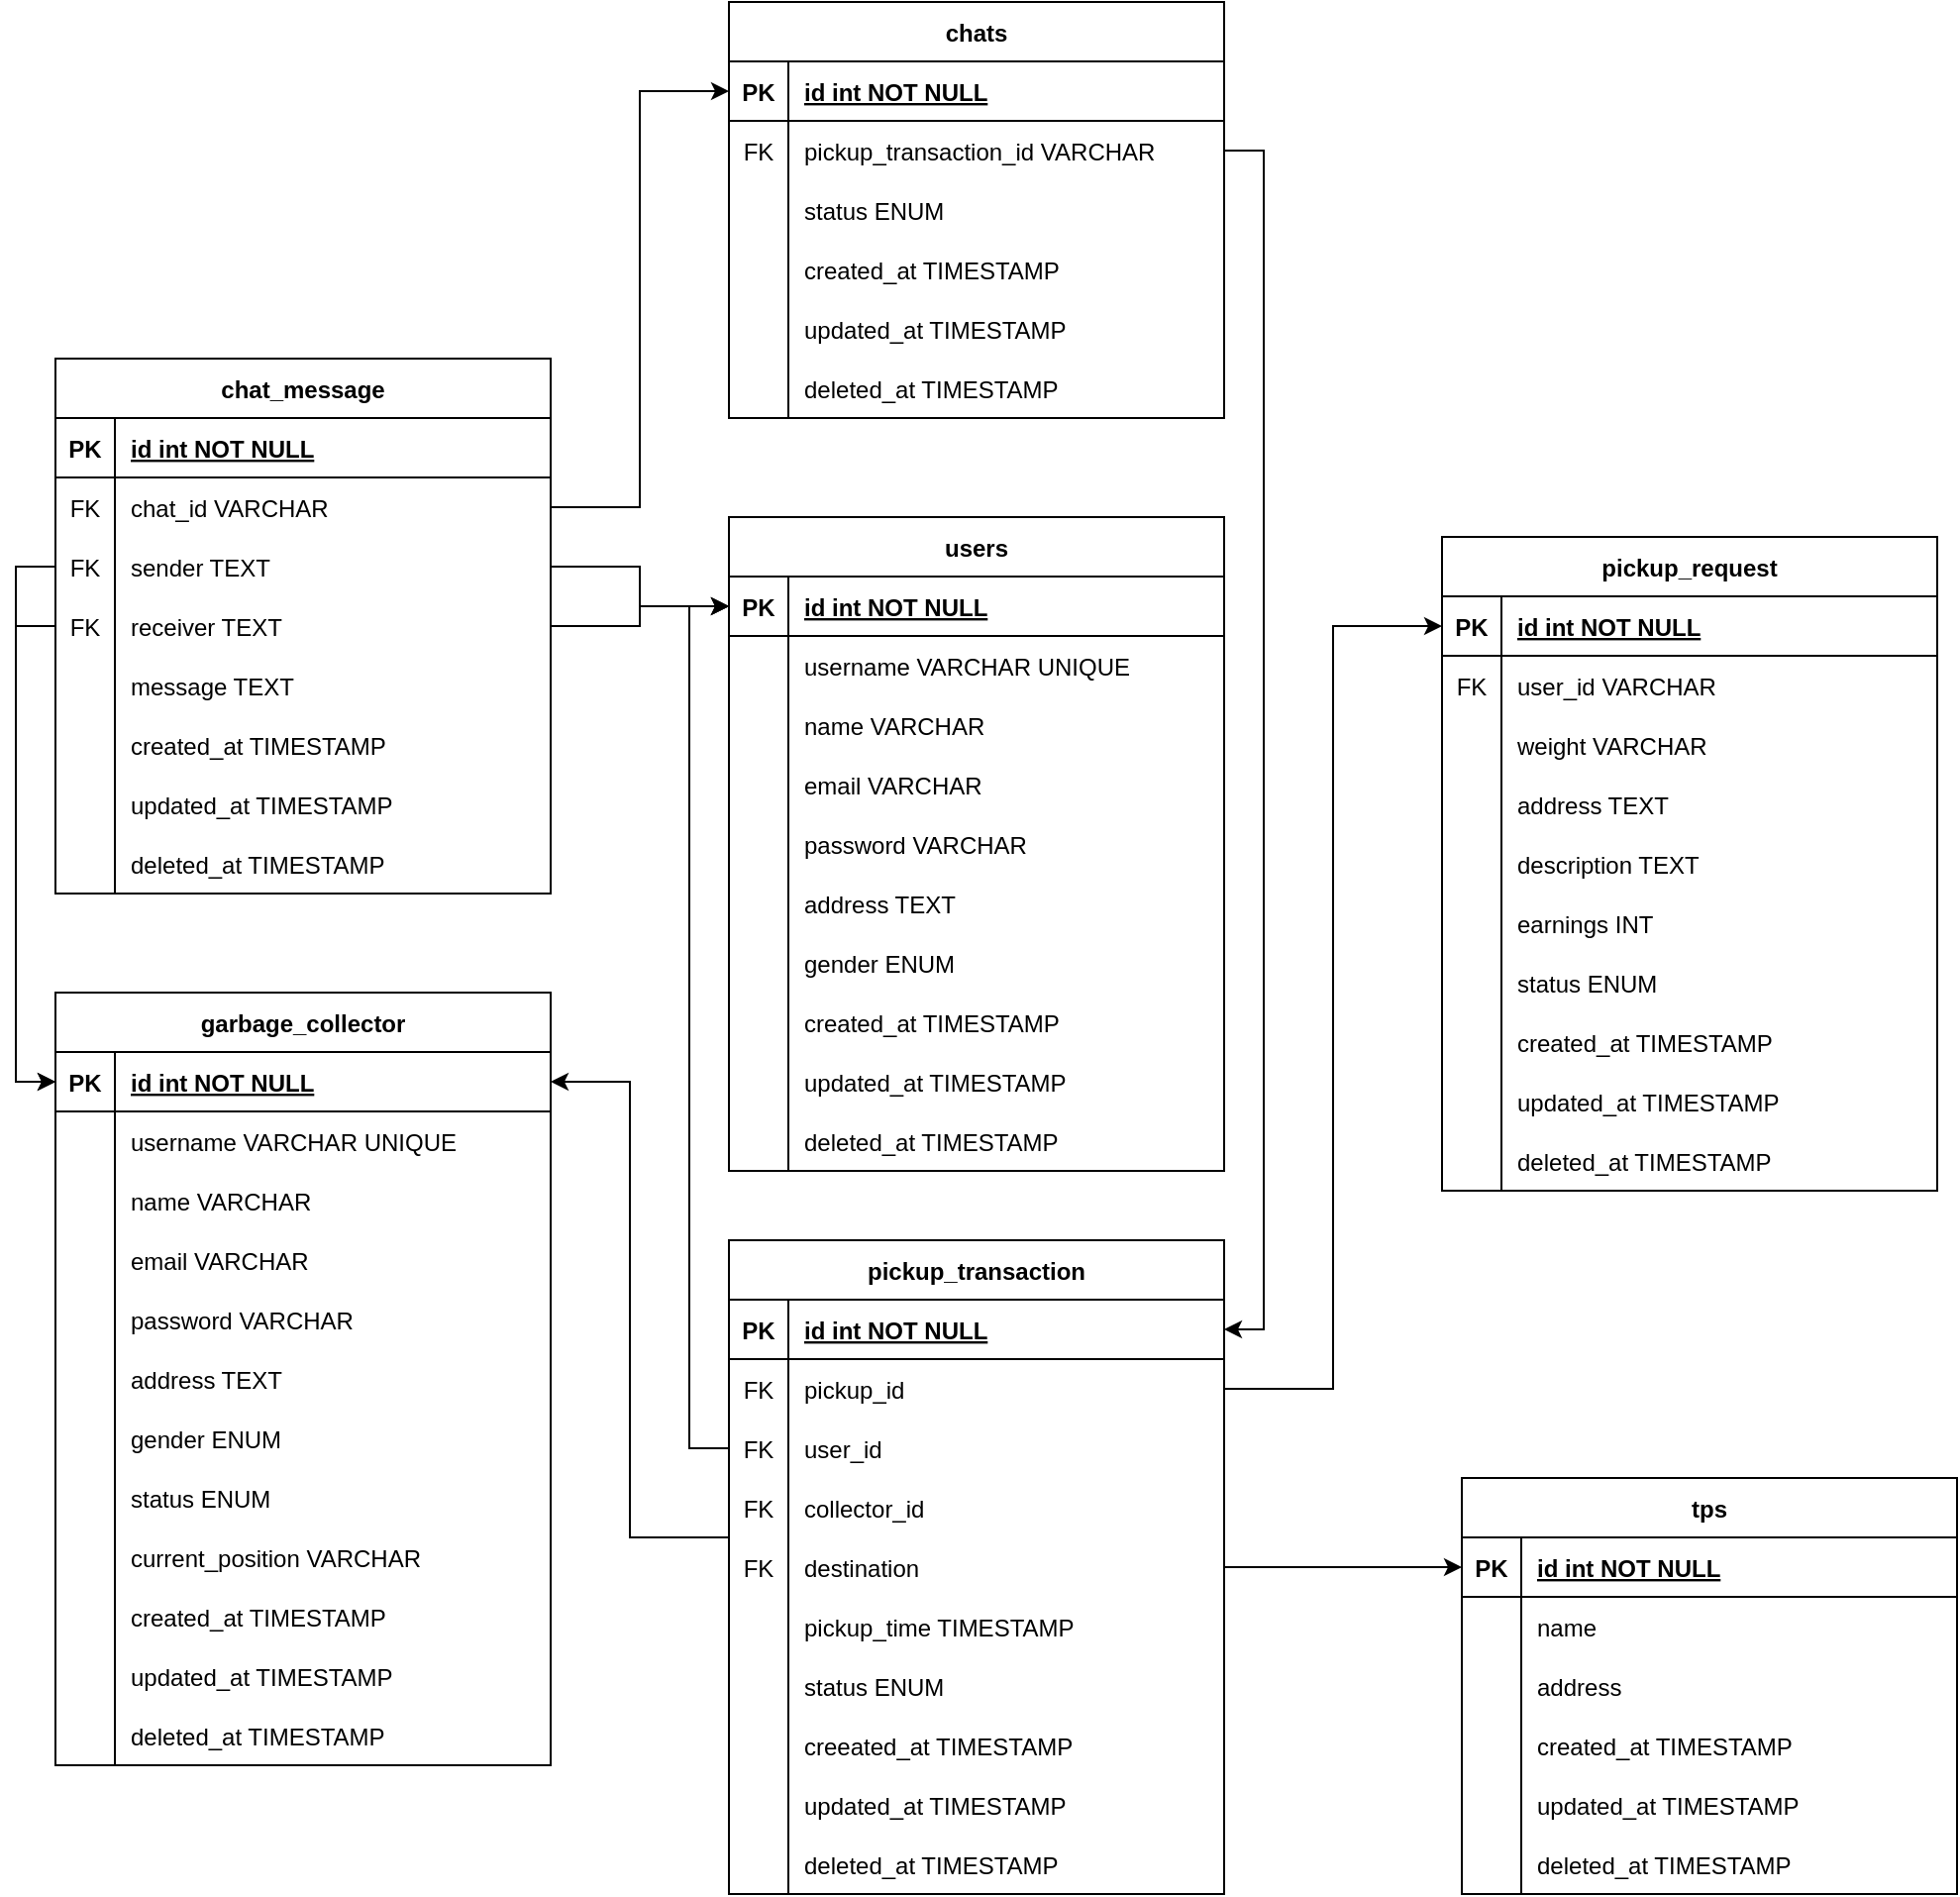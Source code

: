 <mxfile version="24.3.1" type="device">
  <diagram id="R2lEEEUBdFMjLlhIrx00" name="Page-1">
    <mxGraphModel dx="1434" dy="1838" grid="1" gridSize="10" guides="1" tooltips="1" connect="1" arrows="1" fold="1" page="1" pageScale="1" pageWidth="850" pageHeight="1100" math="0" shadow="0" extFonts="Permanent Marker^https://fonts.googleapis.com/css?family=Permanent+Marker">
      <root>
        <mxCell id="0" />
        <mxCell id="1" parent="0" />
        <mxCell id="C-vyLk0tnHw3VtMMgP7b-13" value="tps" style="shape=table;startSize=30;container=1;collapsible=1;childLayout=tableLayout;fixedRows=1;rowLines=0;fontStyle=1;align=center;resizeLast=1;" parent="1" vertex="1">
          <mxGeometry x="750" y="505" width="250" height="210" as="geometry" />
        </mxCell>
        <mxCell id="C-vyLk0tnHw3VtMMgP7b-14" value="" style="shape=partialRectangle;collapsible=0;dropTarget=0;pointerEvents=0;fillColor=none;points=[[0,0.5],[1,0.5]];portConstraint=eastwest;top=0;left=0;right=0;bottom=1;" parent="C-vyLk0tnHw3VtMMgP7b-13" vertex="1">
          <mxGeometry y="30" width="250" height="30" as="geometry" />
        </mxCell>
        <mxCell id="C-vyLk0tnHw3VtMMgP7b-15" value="PK" style="shape=partialRectangle;overflow=hidden;connectable=0;fillColor=none;top=0;left=0;bottom=0;right=0;fontStyle=1;" parent="C-vyLk0tnHw3VtMMgP7b-14" vertex="1">
          <mxGeometry width="30" height="30" as="geometry">
            <mxRectangle width="30" height="30" as="alternateBounds" />
          </mxGeometry>
        </mxCell>
        <mxCell id="C-vyLk0tnHw3VtMMgP7b-16" value="id int NOT NULL " style="shape=partialRectangle;overflow=hidden;connectable=0;fillColor=none;top=0;left=0;bottom=0;right=0;align=left;spacingLeft=6;fontStyle=5;" parent="C-vyLk0tnHw3VtMMgP7b-14" vertex="1">
          <mxGeometry x="30" width="220" height="30" as="geometry">
            <mxRectangle width="220" height="30" as="alternateBounds" />
          </mxGeometry>
        </mxCell>
        <mxCell id="C-vyLk0tnHw3VtMMgP7b-17" value="" style="shape=partialRectangle;collapsible=0;dropTarget=0;pointerEvents=0;fillColor=none;points=[[0,0.5],[1,0.5]];portConstraint=eastwest;top=0;left=0;right=0;bottom=0;" parent="C-vyLk0tnHw3VtMMgP7b-13" vertex="1">
          <mxGeometry y="60" width="250" height="30" as="geometry" />
        </mxCell>
        <mxCell id="C-vyLk0tnHw3VtMMgP7b-18" value="" style="shape=partialRectangle;overflow=hidden;connectable=0;fillColor=none;top=0;left=0;bottom=0;right=0;" parent="C-vyLk0tnHw3VtMMgP7b-17" vertex="1">
          <mxGeometry width="30" height="30" as="geometry">
            <mxRectangle width="30" height="30" as="alternateBounds" />
          </mxGeometry>
        </mxCell>
        <mxCell id="C-vyLk0tnHw3VtMMgP7b-19" value="name" style="shape=partialRectangle;overflow=hidden;connectable=0;fillColor=none;top=0;left=0;bottom=0;right=0;align=left;spacingLeft=6;" parent="C-vyLk0tnHw3VtMMgP7b-17" vertex="1">
          <mxGeometry x="30" width="220" height="30" as="geometry">
            <mxRectangle width="220" height="30" as="alternateBounds" />
          </mxGeometry>
        </mxCell>
        <mxCell id="C-vyLk0tnHw3VtMMgP7b-20" value="" style="shape=partialRectangle;collapsible=0;dropTarget=0;pointerEvents=0;fillColor=none;points=[[0,0.5],[1,0.5]];portConstraint=eastwest;top=0;left=0;right=0;bottom=0;" parent="C-vyLk0tnHw3VtMMgP7b-13" vertex="1">
          <mxGeometry y="90" width="250" height="30" as="geometry" />
        </mxCell>
        <mxCell id="C-vyLk0tnHw3VtMMgP7b-21" value="" style="shape=partialRectangle;overflow=hidden;connectable=0;fillColor=none;top=0;left=0;bottom=0;right=0;" parent="C-vyLk0tnHw3VtMMgP7b-20" vertex="1">
          <mxGeometry width="30" height="30" as="geometry">
            <mxRectangle width="30" height="30" as="alternateBounds" />
          </mxGeometry>
        </mxCell>
        <mxCell id="C-vyLk0tnHw3VtMMgP7b-22" value="address" style="shape=partialRectangle;overflow=hidden;connectable=0;fillColor=none;top=0;left=0;bottom=0;right=0;align=left;spacingLeft=6;" parent="C-vyLk0tnHw3VtMMgP7b-20" vertex="1">
          <mxGeometry x="30" width="220" height="30" as="geometry">
            <mxRectangle width="220" height="30" as="alternateBounds" />
          </mxGeometry>
        </mxCell>
        <mxCell id="_BH_1tUJ6ZywSJx9hruE-41" value="" style="shape=partialRectangle;collapsible=0;dropTarget=0;pointerEvents=0;fillColor=none;points=[[0,0.5],[1,0.5]];portConstraint=eastwest;top=0;left=0;right=0;bottom=0;" parent="C-vyLk0tnHw3VtMMgP7b-13" vertex="1">
          <mxGeometry y="120" width="250" height="30" as="geometry" />
        </mxCell>
        <mxCell id="_BH_1tUJ6ZywSJx9hruE-42" value="" style="shape=partialRectangle;overflow=hidden;connectable=0;fillColor=none;top=0;left=0;bottom=0;right=0;" parent="_BH_1tUJ6ZywSJx9hruE-41" vertex="1">
          <mxGeometry width="30" height="30" as="geometry">
            <mxRectangle width="30" height="30" as="alternateBounds" />
          </mxGeometry>
        </mxCell>
        <mxCell id="_BH_1tUJ6ZywSJx9hruE-43" value="created_at TIMESTAMP" style="shape=partialRectangle;overflow=hidden;connectable=0;fillColor=none;top=0;left=0;bottom=0;right=0;align=left;spacingLeft=6;" parent="_BH_1tUJ6ZywSJx9hruE-41" vertex="1">
          <mxGeometry x="30" width="220" height="30" as="geometry">
            <mxRectangle width="220" height="30" as="alternateBounds" />
          </mxGeometry>
        </mxCell>
        <mxCell id="_BH_1tUJ6ZywSJx9hruE-50" value="" style="shape=partialRectangle;collapsible=0;dropTarget=0;pointerEvents=0;fillColor=none;points=[[0,0.5],[1,0.5]];portConstraint=eastwest;top=0;left=0;right=0;bottom=0;" parent="C-vyLk0tnHw3VtMMgP7b-13" vertex="1">
          <mxGeometry y="150" width="250" height="30" as="geometry" />
        </mxCell>
        <mxCell id="_BH_1tUJ6ZywSJx9hruE-51" value="" style="shape=partialRectangle;overflow=hidden;connectable=0;fillColor=none;top=0;left=0;bottom=0;right=0;" parent="_BH_1tUJ6ZywSJx9hruE-50" vertex="1">
          <mxGeometry width="30" height="30" as="geometry">
            <mxRectangle width="30" height="30" as="alternateBounds" />
          </mxGeometry>
        </mxCell>
        <mxCell id="_BH_1tUJ6ZywSJx9hruE-52" value="updated_at TIMESTAMP" style="shape=partialRectangle;overflow=hidden;connectable=0;fillColor=none;top=0;left=0;bottom=0;right=0;align=left;spacingLeft=6;" parent="_BH_1tUJ6ZywSJx9hruE-50" vertex="1">
          <mxGeometry x="30" width="220" height="30" as="geometry">
            <mxRectangle width="220" height="30" as="alternateBounds" />
          </mxGeometry>
        </mxCell>
        <mxCell id="_BH_1tUJ6ZywSJx9hruE-53" value="" style="shape=partialRectangle;collapsible=0;dropTarget=0;pointerEvents=0;fillColor=none;points=[[0,0.5],[1,0.5]];portConstraint=eastwest;top=0;left=0;right=0;bottom=0;" parent="C-vyLk0tnHw3VtMMgP7b-13" vertex="1">
          <mxGeometry y="180" width="250" height="30" as="geometry" />
        </mxCell>
        <mxCell id="_BH_1tUJ6ZywSJx9hruE-54" value="" style="shape=partialRectangle;overflow=hidden;connectable=0;fillColor=none;top=0;left=0;bottom=0;right=0;" parent="_BH_1tUJ6ZywSJx9hruE-53" vertex="1">
          <mxGeometry width="30" height="30" as="geometry">
            <mxRectangle width="30" height="30" as="alternateBounds" />
          </mxGeometry>
        </mxCell>
        <mxCell id="_BH_1tUJ6ZywSJx9hruE-55" value="deleted_at TIMESTAMP" style="shape=partialRectangle;overflow=hidden;connectable=0;fillColor=none;top=0;left=0;bottom=0;right=0;align=left;spacingLeft=6;" parent="_BH_1tUJ6ZywSJx9hruE-53" vertex="1">
          <mxGeometry x="30" width="220" height="30" as="geometry">
            <mxRectangle width="220" height="30" as="alternateBounds" />
          </mxGeometry>
        </mxCell>
        <mxCell id="L5vuSc_6hiSe-2rtXfnS-1" value="pickup_request" style="shape=table;startSize=30;container=1;collapsible=1;childLayout=tableLayout;fixedRows=1;rowLines=0;fontStyle=1;align=center;resizeLast=1;" parent="1" vertex="1">
          <mxGeometry x="740" y="30" width="250" height="330" as="geometry" />
        </mxCell>
        <mxCell id="L5vuSc_6hiSe-2rtXfnS-2" value="" style="shape=partialRectangle;collapsible=0;dropTarget=0;pointerEvents=0;fillColor=none;points=[[0,0.5],[1,0.5]];portConstraint=eastwest;top=0;left=0;right=0;bottom=1;" parent="L5vuSc_6hiSe-2rtXfnS-1" vertex="1">
          <mxGeometry y="30" width="250" height="30" as="geometry" />
        </mxCell>
        <mxCell id="L5vuSc_6hiSe-2rtXfnS-3" value="PK" style="shape=partialRectangle;overflow=hidden;connectable=0;fillColor=none;top=0;left=0;bottom=0;right=0;fontStyle=1;" parent="L5vuSc_6hiSe-2rtXfnS-2" vertex="1">
          <mxGeometry width="30" height="30" as="geometry">
            <mxRectangle width="30" height="30" as="alternateBounds" />
          </mxGeometry>
        </mxCell>
        <mxCell id="L5vuSc_6hiSe-2rtXfnS-4" value="id int NOT NULL " style="shape=partialRectangle;overflow=hidden;connectable=0;fillColor=none;top=0;left=0;bottom=0;right=0;align=left;spacingLeft=6;fontStyle=5;" parent="L5vuSc_6hiSe-2rtXfnS-2" vertex="1">
          <mxGeometry x="30" width="220" height="30" as="geometry">
            <mxRectangle width="220" height="30" as="alternateBounds" />
          </mxGeometry>
        </mxCell>
        <mxCell id="L5vuSc_6hiSe-2rtXfnS-5" value="" style="shape=partialRectangle;collapsible=0;dropTarget=0;pointerEvents=0;fillColor=none;points=[[0,0.5],[1,0.5]];portConstraint=eastwest;top=0;left=0;right=0;bottom=0;" parent="L5vuSc_6hiSe-2rtXfnS-1" vertex="1">
          <mxGeometry y="60" width="250" height="30" as="geometry" />
        </mxCell>
        <mxCell id="L5vuSc_6hiSe-2rtXfnS-6" value="FK" style="shape=partialRectangle;overflow=hidden;connectable=0;fillColor=none;top=0;left=0;bottom=0;right=0;" parent="L5vuSc_6hiSe-2rtXfnS-5" vertex="1">
          <mxGeometry width="30" height="30" as="geometry">
            <mxRectangle width="30" height="30" as="alternateBounds" />
          </mxGeometry>
        </mxCell>
        <mxCell id="L5vuSc_6hiSe-2rtXfnS-7" value="user_id VARCHAR" style="shape=partialRectangle;overflow=hidden;connectable=0;fillColor=none;top=0;left=0;bottom=0;right=0;align=left;spacingLeft=6;" parent="L5vuSc_6hiSe-2rtXfnS-5" vertex="1">
          <mxGeometry x="30" width="220" height="30" as="geometry">
            <mxRectangle width="220" height="30" as="alternateBounds" />
          </mxGeometry>
        </mxCell>
        <mxCell id="L5vuSc_6hiSe-2rtXfnS-8" value="" style="shape=partialRectangle;collapsible=0;dropTarget=0;pointerEvents=0;fillColor=none;points=[[0,0.5],[1,0.5]];portConstraint=eastwest;top=0;left=0;right=0;bottom=0;" parent="L5vuSc_6hiSe-2rtXfnS-1" vertex="1">
          <mxGeometry y="90" width="250" height="30" as="geometry" />
        </mxCell>
        <mxCell id="L5vuSc_6hiSe-2rtXfnS-9" value="" style="shape=partialRectangle;overflow=hidden;connectable=0;fillColor=none;top=0;left=0;bottom=0;right=0;" parent="L5vuSc_6hiSe-2rtXfnS-8" vertex="1">
          <mxGeometry width="30" height="30" as="geometry">
            <mxRectangle width="30" height="30" as="alternateBounds" />
          </mxGeometry>
        </mxCell>
        <mxCell id="L5vuSc_6hiSe-2rtXfnS-10" value="weight VARCHAR" style="shape=partialRectangle;overflow=hidden;connectable=0;fillColor=none;top=0;left=0;bottom=0;right=0;align=left;spacingLeft=6;" parent="L5vuSc_6hiSe-2rtXfnS-8" vertex="1">
          <mxGeometry x="30" width="220" height="30" as="geometry">
            <mxRectangle width="220" height="30" as="alternateBounds" />
          </mxGeometry>
        </mxCell>
        <mxCell id="_BH_1tUJ6ZywSJx9hruE-56" value="" style="shape=partialRectangle;collapsible=0;dropTarget=0;pointerEvents=0;fillColor=none;points=[[0,0.5],[1,0.5]];portConstraint=eastwest;top=0;left=0;right=0;bottom=0;" parent="L5vuSc_6hiSe-2rtXfnS-1" vertex="1">
          <mxGeometry y="120" width="250" height="30" as="geometry" />
        </mxCell>
        <mxCell id="_BH_1tUJ6ZywSJx9hruE-57" value="" style="shape=partialRectangle;overflow=hidden;connectable=0;fillColor=none;top=0;left=0;bottom=0;right=0;" parent="_BH_1tUJ6ZywSJx9hruE-56" vertex="1">
          <mxGeometry width="30" height="30" as="geometry">
            <mxRectangle width="30" height="30" as="alternateBounds" />
          </mxGeometry>
        </mxCell>
        <mxCell id="_BH_1tUJ6ZywSJx9hruE-58" value="address TEXT" style="shape=partialRectangle;overflow=hidden;connectable=0;fillColor=none;top=0;left=0;bottom=0;right=0;align=left;spacingLeft=6;" parent="_BH_1tUJ6ZywSJx9hruE-56" vertex="1">
          <mxGeometry x="30" width="220" height="30" as="geometry">
            <mxRectangle width="220" height="30" as="alternateBounds" />
          </mxGeometry>
        </mxCell>
        <mxCell id="_BH_1tUJ6ZywSJx9hruE-75" value="" style="shape=partialRectangle;collapsible=0;dropTarget=0;pointerEvents=0;fillColor=none;points=[[0,0.5],[1,0.5]];portConstraint=eastwest;top=0;left=0;right=0;bottom=0;" parent="L5vuSc_6hiSe-2rtXfnS-1" vertex="1">
          <mxGeometry y="150" width="250" height="30" as="geometry" />
        </mxCell>
        <mxCell id="_BH_1tUJ6ZywSJx9hruE-76" value="" style="shape=partialRectangle;overflow=hidden;connectable=0;fillColor=none;top=0;left=0;bottom=0;right=0;" parent="_BH_1tUJ6ZywSJx9hruE-75" vertex="1">
          <mxGeometry width="30" height="30" as="geometry">
            <mxRectangle width="30" height="30" as="alternateBounds" />
          </mxGeometry>
        </mxCell>
        <mxCell id="_BH_1tUJ6ZywSJx9hruE-77" value="description TEXT" style="shape=partialRectangle;overflow=hidden;connectable=0;fillColor=none;top=0;left=0;bottom=0;right=0;align=left;spacingLeft=6;" parent="_BH_1tUJ6ZywSJx9hruE-75" vertex="1">
          <mxGeometry x="30" width="220" height="30" as="geometry">
            <mxRectangle width="220" height="30" as="alternateBounds" />
          </mxGeometry>
        </mxCell>
        <mxCell id="_BH_1tUJ6ZywSJx9hruE-59" value="" style="shape=partialRectangle;collapsible=0;dropTarget=0;pointerEvents=0;fillColor=none;points=[[0,0.5],[1,0.5]];portConstraint=eastwest;top=0;left=0;right=0;bottom=0;" parent="L5vuSc_6hiSe-2rtXfnS-1" vertex="1">
          <mxGeometry y="180" width="250" height="30" as="geometry" />
        </mxCell>
        <mxCell id="_BH_1tUJ6ZywSJx9hruE-60" value="" style="shape=partialRectangle;overflow=hidden;connectable=0;fillColor=none;top=0;left=0;bottom=0;right=0;" parent="_BH_1tUJ6ZywSJx9hruE-59" vertex="1">
          <mxGeometry width="30" height="30" as="geometry">
            <mxRectangle width="30" height="30" as="alternateBounds" />
          </mxGeometry>
        </mxCell>
        <mxCell id="_BH_1tUJ6ZywSJx9hruE-61" value="earnings INT" style="shape=partialRectangle;overflow=hidden;connectable=0;fillColor=none;top=0;left=0;bottom=0;right=0;align=left;spacingLeft=6;" parent="_BH_1tUJ6ZywSJx9hruE-59" vertex="1">
          <mxGeometry x="30" width="220" height="30" as="geometry">
            <mxRectangle width="220" height="30" as="alternateBounds" />
          </mxGeometry>
        </mxCell>
        <mxCell id="_BH_1tUJ6ZywSJx9hruE-62" value="" style="shape=partialRectangle;collapsible=0;dropTarget=0;pointerEvents=0;fillColor=none;points=[[0,0.5],[1,0.5]];portConstraint=eastwest;top=0;left=0;right=0;bottom=0;" parent="L5vuSc_6hiSe-2rtXfnS-1" vertex="1">
          <mxGeometry y="210" width="250" height="30" as="geometry" />
        </mxCell>
        <mxCell id="_BH_1tUJ6ZywSJx9hruE-63" value="" style="shape=partialRectangle;overflow=hidden;connectable=0;fillColor=none;top=0;left=0;bottom=0;right=0;" parent="_BH_1tUJ6ZywSJx9hruE-62" vertex="1">
          <mxGeometry width="30" height="30" as="geometry">
            <mxRectangle width="30" height="30" as="alternateBounds" />
          </mxGeometry>
        </mxCell>
        <mxCell id="_BH_1tUJ6ZywSJx9hruE-64" value="status ENUM" style="shape=partialRectangle;overflow=hidden;connectable=0;fillColor=none;top=0;left=0;bottom=0;right=0;align=left;spacingLeft=6;" parent="_BH_1tUJ6ZywSJx9hruE-62" vertex="1">
          <mxGeometry x="30" width="220" height="30" as="geometry">
            <mxRectangle width="220" height="30" as="alternateBounds" />
          </mxGeometry>
        </mxCell>
        <mxCell id="_BH_1tUJ6ZywSJx9hruE-65" value="" style="shape=partialRectangle;collapsible=0;dropTarget=0;pointerEvents=0;fillColor=none;points=[[0,0.5],[1,0.5]];portConstraint=eastwest;top=0;left=0;right=0;bottom=0;" parent="L5vuSc_6hiSe-2rtXfnS-1" vertex="1">
          <mxGeometry y="240" width="250" height="30" as="geometry" />
        </mxCell>
        <mxCell id="_BH_1tUJ6ZywSJx9hruE-66" value="" style="shape=partialRectangle;overflow=hidden;connectable=0;fillColor=none;top=0;left=0;bottom=0;right=0;" parent="_BH_1tUJ6ZywSJx9hruE-65" vertex="1">
          <mxGeometry width="30" height="30" as="geometry">
            <mxRectangle width="30" height="30" as="alternateBounds" />
          </mxGeometry>
        </mxCell>
        <mxCell id="_BH_1tUJ6ZywSJx9hruE-67" value="created_at TIMESTAMP" style="shape=partialRectangle;overflow=hidden;connectable=0;fillColor=none;top=0;left=0;bottom=0;right=0;align=left;spacingLeft=6;" parent="_BH_1tUJ6ZywSJx9hruE-65" vertex="1">
          <mxGeometry x="30" width="220" height="30" as="geometry">
            <mxRectangle width="220" height="30" as="alternateBounds" />
          </mxGeometry>
        </mxCell>
        <mxCell id="_BH_1tUJ6ZywSJx9hruE-68" value="" style="shape=partialRectangle;collapsible=0;dropTarget=0;pointerEvents=0;fillColor=none;points=[[0,0.5],[1,0.5]];portConstraint=eastwest;top=0;left=0;right=0;bottom=0;" parent="L5vuSc_6hiSe-2rtXfnS-1" vertex="1">
          <mxGeometry y="270" width="250" height="30" as="geometry" />
        </mxCell>
        <mxCell id="_BH_1tUJ6ZywSJx9hruE-69" value="" style="shape=partialRectangle;overflow=hidden;connectable=0;fillColor=none;top=0;left=0;bottom=0;right=0;" parent="_BH_1tUJ6ZywSJx9hruE-68" vertex="1">
          <mxGeometry width="30" height="30" as="geometry">
            <mxRectangle width="30" height="30" as="alternateBounds" />
          </mxGeometry>
        </mxCell>
        <mxCell id="_BH_1tUJ6ZywSJx9hruE-70" value="updated_at TIMESTAMP" style="shape=partialRectangle;overflow=hidden;connectable=0;fillColor=none;top=0;left=0;bottom=0;right=0;align=left;spacingLeft=6;" parent="_BH_1tUJ6ZywSJx9hruE-68" vertex="1">
          <mxGeometry x="30" width="220" height="30" as="geometry">
            <mxRectangle width="220" height="30" as="alternateBounds" />
          </mxGeometry>
        </mxCell>
        <mxCell id="_BH_1tUJ6ZywSJx9hruE-71" value="" style="shape=partialRectangle;collapsible=0;dropTarget=0;pointerEvents=0;fillColor=none;points=[[0,0.5],[1,0.5]];portConstraint=eastwest;top=0;left=0;right=0;bottom=0;" parent="L5vuSc_6hiSe-2rtXfnS-1" vertex="1">
          <mxGeometry y="300" width="250" height="30" as="geometry" />
        </mxCell>
        <mxCell id="_BH_1tUJ6ZywSJx9hruE-72" value="" style="shape=partialRectangle;overflow=hidden;connectable=0;fillColor=none;top=0;left=0;bottom=0;right=0;" parent="_BH_1tUJ6ZywSJx9hruE-71" vertex="1">
          <mxGeometry width="30" height="30" as="geometry">
            <mxRectangle width="30" height="30" as="alternateBounds" />
          </mxGeometry>
        </mxCell>
        <mxCell id="_BH_1tUJ6ZywSJx9hruE-73" value="deleted_at TIMESTAMP" style="shape=partialRectangle;overflow=hidden;connectable=0;fillColor=none;top=0;left=0;bottom=0;right=0;align=left;spacingLeft=6;" parent="_BH_1tUJ6ZywSJx9hruE-71" vertex="1">
          <mxGeometry x="30" width="220" height="30" as="geometry">
            <mxRectangle width="220" height="30" as="alternateBounds" />
          </mxGeometry>
        </mxCell>
        <mxCell id="L5vuSc_6hiSe-2rtXfnS-11" value="pickup_transaction" style="shape=table;startSize=30;container=1;collapsible=1;childLayout=tableLayout;fixedRows=1;rowLines=0;fontStyle=1;align=center;resizeLast=1;" parent="1" vertex="1">
          <mxGeometry x="380" y="385" width="250" height="330" as="geometry" />
        </mxCell>
        <mxCell id="L5vuSc_6hiSe-2rtXfnS-12" value="" style="shape=partialRectangle;collapsible=0;dropTarget=0;pointerEvents=0;fillColor=none;points=[[0,0.5],[1,0.5]];portConstraint=eastwest;top=0;left=0;right=0;bottom=1;" parent="L5vuSc_6hiSe-2rtXfnS-11" vertex="1">
          <mxGeometry y="30" width="250" height="30" as="geometry" />
        </mxCell>
        <mxCell id="L5vuSc_6hiSe-2rtXfnS-13" value="PK" style="shape=partialRectangle;overflow=hidden;connectable=0;fillColor=none;top=0;left=0;bottom=0;right=0;fontStyle=1;" parent="L5vuSc_6hiSe-2rtXfnS-12" vertex="1">
          <mxGeometry width="30" height="30" as="geometry">
            <mxRectangle width="30" height="30" as="alternateBounds" />
          </mxGeometry>
        </mxCell>
        <mxCell id="L5vuSc_6hiSe-2rtXfnS-14" value="id int NOT NULL " style="shape=partialRectangle;overflow=hidden;connectable=0;fillColor=none;top=0;left=0;bottom=0;right=0;align=left;spacingLeft=6;fontStyle=5;" parent="L5vuSc_6hiSe-2rtXfnS-12" vertex="1">
          <mxGeometry x="30" width="220" height="30" as="geometry">
            <mxRectangle width="220" height="30" as="alternateBounds" />
          </mxGeometry>
        </mxCell>
        <mxCell id="L5vuSc_6hiSe-2rtXfnS-15" value="" style="shape=partialRectangle;collapsible=0;dropTarget=0;pointerEvents=0;fillColor=none;points=[[0,0.5],[1,0.5]];portConstraint=eastwest;top=0;left=0;right=0;bottom=0;" parent="L5vuSc_6hiSe-2rtXfnS-11" vertex="1">
          <mxGeometry y="60" width="250" height="30" as="geometry" />
        </mxCell>
        <mxCell id="L5vuSc_6hiSe-2rtXfnS-16" value="FK" style="shape=partialRectangle;overflow=hidden;connectable=0;fillColor=none;top=0;left=0;bottom=0;right=0;" parent="L5vuSc_6hiSe-2rtXfnS-15" vertex="1">
          <mxGeometry width="30" height="30" as="geometry">
            <mxRectangle width="30" height="30" as="alternateBounds" />
          </mxGeometry>
        </mxCell>
        <mxCell id="L5vuSc_6hiSe-2rtXfnS-17" value="pickup_id" style="shape=partialRectangle;overflow=hidden;connectable=0;fillColor=none;top=0;left=0;bottom=0;right=0;align=left;spacingLeft=6;" parent="L5vuSc_6hiSe-2rtXfnS-15" vertex="1">
          <mxGeometry x="30" width="220" height="30" as="geometry">
            <mxRectangle width="220" height="30" as="alternateBounds" />
          </mxGeometry>
        </mxCell>
        <mxCell id="L5vuSc_6hiSe-2rtXfnS-18" value="" style="shape=partialRectangle;collapsible=0;dropTarget=0;pointerEvents=0;fillColor=none;points=[[0,0.5],[1,0.5]];portConstraint=eastwest;top=0;left=0;right=0;bottom=0;" parent="L5vuSc_6hiSe-2rtXfnS-11" vertex="1">
          <mxGeometry y="90" width="250" height="30" as="geometry" />
        </mxCell>
        <mxCell id="L5vuSc_6hiSe-2rtXfnS-19" value="FK" style="shape=partialRectangle;overflow=hidden;connectable=0;fillColor=none;top=0;left=0;bottom=0;right=0;" parent="L5vuSc_6hiSe-2rtXfnS-18" vertex="1">
          <mxGeometry width="30" height="30" as="geometry">
            <mxRectangle width="30" height="30" as="alternateBounds" />
          </mxGeometry>
        </mxCell>
        <mxCell id="L5vuSc_6hiSe-2rtXfnS-20" value="user_id" style="shape=partialRectangle;overflow=hidden;connectable=0;fillColor=none;top=0;left=0;bottom=0;right=0;align=left;spacingLeft=6;" parent="L5vuSc_6hiSe-2rtXfnS-18" vertex="1">
          <mxGeometry x="30" width="220" height="30" as="geometry">
            <mxRectangle width="220" height="30" as="alternateBounds" />
          </mxGeometry>
        </mxCell>
        <mxCell id="_BH_1tUJ6ZywSJx9hruE-78" value="" style="shape=partialRectangle;collapsible=0;dropTarget=0;pointerEvents=0;fillColor=none;points=[[0,0.5],[1,0.5]];portConstraint=eastwest;top=0;left=0;right=0;bottom=0;" parent="L5vuSc_6hiSe-2rtXfnS-11" vertex="1">
          <mxGeometry y="120" width="250" height="30" as="geometry" />
        </mxCell>
        <mxCell id="_BH_1tUJ6ZywSJx9hruE-79" value="FK" style="shape=partialRectangle;overflow=hidden;connectable=0;fillColor=none;top=0;left=0;bottom=0;right=0;" parent="_BH_1tUJ6ZywSJx9hruE-78" vertex="1">
          <mxGeometry width="30" height="30" as="geometry">
            <mxRectangle width="30" height="30" as="alternateBounds" />
          </mxGeometry>
        </mxCell>
        <mxCell id="_BH_1tUJ6ZywSJx9hruE-80" value="collector_id" style="shape=partialRectangle;overflow=hidden;connectable=0;fillColor=none;top=0;left=0;bottom=0;right=0;align=left;spacingLeft=6;" parent="_BH_1tUJ6ZywSJx9hruE-78" vertex="1">
          <mxGeometry x="30" width="220" height="30" as="geometry">
            <mxRectangle width="220" height="30" as="alternateBounds" />
          </mxGeometry>
        </mxCell>
        <mxCell id="_BH_1tUJ6ZywSJx9hruE-84" value="" style="shape=partialRectangle;collapsible=0;dropTarget=0;pointerEvents=0;fillColor=none;points=[[0,0.5],[1,0.5]];portConstraint=eastwest;top=0;left=0;right=0;bottom=0;" parent="L5vuSc_6hiSe-2rtXfnS-11" vertex="1">
          <mxGeometry y="150" width="250" height="30" as="geometry" />
        </mxCell>
        <mxCell id="_BH_1tUJ6ZywSJx9hruE-85" value="FK" style="shape=partialRectangle;overflow=hidden;connectable=0;fillColor=none;top=0;left=0;bottom=0;right=0;" parent="_BH_1tUJ6ZywSJx9hruE-84" vertex="1">
          <mxGeometry width="30" height="30" as="geometry">
            <mxRectangle width="30" height="30" as="alternateBounds" />
          </mxGeometry>
        </mxCell>
        <mxCell id="_BH_1tUJ6ZywSJx9hruE-86" value="destination" style="shape=partialRectangle;overflow=hidden;connectable=0;fillColor=none;top=0;left=0;bottom=0;right=0;align=left;spacingLeft=6;" parent="_BH_1tUJ6ZywSJx9hruE-84" vertex="1">
          <mxGeometry x="30" width="220" height="30" as="geometry">
            <mxRectangle width="220" height="30" as="alternateBounds" />
          </mxGeometry>
        </mxCell>
        <mxCell id="_BH_1tUJ6ZywSJx9hruE-81" value="" style="shape=partialRectangle;collapsible=0;dropTarget=0;pointerEvents=0;fillColor=none;points=[[0,0.5],[1,0.5]];portConstraint=eastwest;top=0;left=0;right=0;bottom=0;" parent="L5vuSc_6hiSe-2rtXfnS-11" vertex="1">
          <mxGeometry y="180" width="250" height="30" as="geometry" />
        </mxCell>
        <mxCell id="_BH_1tUJ6ZywSJx9hruE-82" value="" style="shape=partialRectangle;overflow=hidden;connectable=0;fillColor=none;top=0;left=0;bottom=0;right=0;" parent="_BH_1tUJ6ZywSJx9hruE-81" vertex="1">
          <mxGeometry width="30" height="30" as="geometry">
            <mxRectangle width="30" height="30" as="alternateBounds" />
          </mxGeometry>
        </mxCell>
        <mxCell id="_BH_1tUJ6ZywSJx9hruE-83" value="pickup_time TIMESTAMP" style="shape=partialRectangle;overflow=hidden;connectable=0;fillColor=none;top=0;left=0;bottom=0;right=0;align=left;spacingLeft=6;" parent="_BH_1tUJ6ZywSJx9hruE-81" vertex="1">
          <mxGeometry x="30" width="220" height="30" as="geometry">
            <mxRectangle width="220" height="30" as="alternateBounds" />
          </mxGeometry>
        </mxCell>
        <mxCell id="_BH_1tUJ6ZywSJx9hruE-87" value="" style="shape=partialRectangle;collapsible=0;dropTarget=0;pointerEvents=0;fillColor=none;points=[[0,0.5],[1,0.5]];portConstraint=eastwest;top=0;left=0;right=0;bottom=0;" parent="L5vuSc_6hiSe-2rtXfnS-11" vertex="1">
          <mxGeometry y="210" width="250" height="30" as="geometry" />
        </mxCell>
        <mxCell id="_BH_1tUJ6ZywSJx9hruE-88" value="" style="shape=partialRectangle;overflow=hidden;connectable=0;fillColor=none;top=0;left=0;bottom=0;right=0;" parent="_BH_1tUJ6ZywSJx9hruE-87" vertex="1">
          <mxGeometry width="30" height="30" as="geometry">
            <mxRectangle width="30" height="30" as="alternateBounds" />
          </mxGeometry>
        </mxCell>
        <mxCell id="_BH_1tUJ6ZywSJx9hruE-89" value="status ENUM" style="shape=partialRectangle;overflow=hidden;connectable=0;fillColor=none;top=0;left=0;bottom=0;right=0;align=left;spacingLeft=6;" parent="_BH_1tUJ6ZywSJx9hruE-87" vertex="1">
          <mxGeometry x="30" width="220" height="30" as="geometry">
            <mxRectangle width="220" height="30" as="alternateBounds" />
          </mxGeometry>
        </mxCell>
        <mxCell id="_BH_1tUJ6ZywSJx9hruE-90" value="" style="shape=partialRectangle;collapsible=0;dropTarget=0;pointerEvents=0;fillColor=none;points=[[0,0.5],[1,0.5]];portConstraint=eastwest;top=0;left=0;right=0;bottom=0;" parent="L5vuSc_6hiSe-2rtXfnS-11" vertex="1">
          <mxGeometry y="240" width="250" height="30" as="geometry" />
        </mxCell>
        <mxCell id="_BH_1tUJ6ZywSJx9hruE-91" value="" style="shape=partialRectangle;overflow=hidden;connectable=0;fillColor=none;top=0;left=0;bottom=0;right=0;" parent="_BH_1tUJ6ZywSJx9hruE-90" vertex="1">
          <mxGeometry width="30" height="30" as="geometry">
            <mxRectangle width="30" height="30" as="alternateBounds" />
          </mxGeometry>
        </mxCell>
        <mxCell id="_BH_1tUJ6ZywSJx9hruE-92" value="creeated_at TIMESTAMP" style="shape=partialRectangle;overflow=hidden;connectable=0;fillColor=none;top=0;left=0;bottom=0;right=0;align=left;spacingLeft=6;" parent="_BH_1tUJ6ZywSJx9hruE-90" vertex="1">
          <mxGeometry x="30" width="220" height="30" as="geometry">
            <mxRectangle width="220" height="30" as="alternateBounds" />
          </mxGeometry>
        </mxCell>
        <mxCell id="_BH_1tUJ6ZywSJx9hruE-93" value="" style="shape=partialRectangle;collapsible=0;dropTarget=0;pointerEvents=0;fillColor=none;points=[[0,0.5],[1,0.5]];portConstraint=eastwest;top=0;left=0;right=0;bottom=0;" parent="L5vuSc_6hiSe-2rtXfnS-11" vertex="1">
          <mxGeometry y="270" width="250" height="30" as="geometry" />
        </mxCell>
        <mxCell id="_BH_1tUJ6ZywSJx9hruE-94" value="" style="shape=partialRectangle;overflow=hidden;connectable=0;fillColor=none;top=0;left=0;bottom=0;right=0;" parent="_BH_1tUJ6ZywSJx9hruE-93" vertex="1">
          <mxGeometry width="30" height="30" as="geometry">
            <mxRectangle width="30" height="30" as="alternateBounds" />
          </mxGeometry>
        </mxCell>
        <mxCell id="_BH_1tUJ6ZywSJx9hruE-95" value="updated_at TIMESTAMP" style="shape=partialRectangle;overflow=hidden;connectable=0;fillColor=none;top=0;left=0;bottom=0;right=0;align=left;spacingLeft=6;" parent="_BH_1tUJ6ZywSJx9hruE-93" vertex="1">
          <mxGeometry x="30" width="220" height="30" as="geometry">
            <mxRectangle width="220" height="30" as="alternateBounds" />
          </mxGeometry>
        </mxCell>
        <mxCell id="_BH_1tUJ6ZywSJx9hruE-96" value="" style="shape=partialRectangle;collapsible=0;dropTarget=0;pointerEvents=0;fillColor=none;points=[[0,0.5],[1,0.5]];portConstraint=eastwest;top=0;left=0;right=0;bottom=0;" parent="L5vuSc_6hiSe-2rtXfnS-11" vertex="1">
          <mxGeometry y="300" width="250" height="30" as="geometry" />
        </mxCell>
        <mxCell id="_BH_1tUJ6ZywSJx9hruE-97" value="" style="shape=partialRectangle;overflow=hidden;connectable=0;fillColor=none;top=0;left=0;bottom=0;right=0;" parent="_BH_1tUJ6ZywSJx9hruE-96" vertex="1">
          <mxGeometry width="30" height="30" as="geometry">
            <mxRectangle width="30" height="30" as="alternateBounds" />
          </mxGeometry>
        </mxCell>
        <mxCell id="_BH_1tUJ6ZywSJx9hruE-98" value="deleted_at TIMESTAMP" style="shape=partialRectangle;overflow=hidden;connectable=0;fillColor=none;top=0;left=0;bottom=0;right=0;align=left;spacingLeft=6;" parent="_BH_1tUJ6ZywSJx9hruE-96" vertex="1">
          <mxGeometry x="30" width="220" height="30" as="geometry">
            <mxRectangle width="220" height="30" as="alternateBounds" />
          </mxGeometry>
        </mxCell>
        <mxCell id="C-vyLk0tnHw3VtMMgP7b-23" value="garbage_collector" style="shape=table;startSize=30;container=1;collapsible=1;childLayout=tableLayout;fixedRows=1;rowLines=0;fontStyle=1;align=center;resizeLast=1;" parent="1" vertex="1">
          <mxGeometry x="40" y="260" width="250" height="390" as="geometry" />
        </mxCell>
        <mxCell id="C-vyLk0tnHw3VtMMgP7b-24" value="" style="shape=partialRectangle;collapsible=0;dropTarget=0;pointerEvents=0;fillColor=none;points=[[0,0.5],[1,0.5]];portConstraint=eastwest;top=0;left=0;right=0;bottom=1;" parent="C-vyLk0tnHw3VtMMgP7b-23" vertex="1">
          <mxGeometry y="30" width="250" height="30" as="geometry" />
        </mxCell>
        <mxCell id="C-vyLk0tnHw3VtMMgP7b-25" value="PK" style="shape=partialRectangle;overflow=hidden;connectable=0;fillColor=none;top=0;left=0;bottom=0;right=0;fontStyle=1;" parent="C-vyLk0tnHw3VtMMgP7b-24" vertex="1">
          <mxGeometry width="30" height="30" as="geometry">
            <mxRectangle width="30" height="30" as="alternateBounds" />
          </mxGeometry>
        </mxCell>
        <mxCell id="C-vyLk0tnHw3VtMMgP7b-26" value="id int NOT NULL " style="shape=partialRectangle;overflow=hidden;connectable=0;fillColor=none;top=0;left=0;bottom=0;right=0;align=left;spacingLeft=6;fontStyle=5;" parent="C-vyLk0tnHw3VtMMgP7b-24" vertex="1">
          <mxGeometry x="30" width="220" height="30" as="geometry">
            <mxRectangle width="220" height="30" as="alternateBounds" />
          </mxGeometry>
        </mxCell>
        <mxCell id="L5vuSc_6hiSe-2rtXfnS-24" value="" style="shape=partialRectangle;collapsible=0;dropTarget=0;pointerEvents=0;fillColor=none;points=[[0,0.5],[1,0.5]];portConstraint=eastwest;top=0;left=0;right=0;bottom=0;" parent="C-vyLk0tnHw3VtMMgP7b-23" vertex="1">
          <mxGeometry y="60" width="250" height="30" as="geometry" />
        </mxCell>
        <mxCell id="L5vuSc_6hiSe-2rtXfnS-25" value="" style="shape=partialRectangle;overflow=hidden;connectable=0;fillColor=none;top=0;left=0;bottom=0;right=0;" parent="L5vuSc_6hiSe-2rtXfnS-24" vertex="1">
          <mxGeometry width="30" height="30" as="geometry">
            <mxRectangle width="30" height="30" as="alternateBounds" />
          </mxGeometry>
        </mxCell>
        <mxCell id="L5vuSc_6hiSe-2rtXfnS-26" value="username VARCHAR UNIQUE" style="shape=partialRectangle;overflow=hidden;connectable=0;fillColor=none;top=0;left=0;bottom=0;right=0;align=left;spacingLeft=6;" parent="L5vuSc_6hiSe-2rtXfnS-24" vertex="1">
          <mxGeometry x="30" width="220" height="30" as="geometry">
            <mxRectangle width="220" height="30" as="alternateBounds" />
          </mxGeometry>
        </mxCell>
        <mxCell id="C-vyLk0tnHw3VtMMgP7b-27" value="" style="shape=partialRectangle;collapsible=0;dropTarget=0;pointerEvents=0;fillColor=none;points=[[0,0.5],[1,0.5]];portConstraint=eastwest;top=0;left=0;right=0;bottom=0;" parent="C-vyLk0tnHw3VtMMgP7b-23" vertex="1">
          <mxGeometry y="90" width="250" height="30" as="geometry" />
        </mxCell>
        <mxCell id="C-vyLk0tnHw3VtMMgP7b-28" value="" style="shape=partialRectangle;overflow=hidden;connectable=0;fillColor=none;top=0;left=0;bottom=0;right=0;" parent="C-vyLk0tnHw3VtMMgP7b-27" vertex="1">
          <mxGeometry width="30" height="30" as="geometry">
            <mxRectangle width="30" height="30" as="alternateBounds" />
          </mxGeometry>
        </mxCell>
        <mxCell id="C-vyLk0tnHw3VtMMgP7b-29" value="name VARCHAR" style="shape=partialRectangle;overflow=hidden;connectable=0;fillColor=none;top=0;left=0;bottom=0;right=0;align=left;spacingLeft=6;" parent="C-vyLk0tnHw3VtMMgP7b-27" vertex="1">
          <mxGeometry x="30" width="220" height="30" as="geometry">
            <mxRectangle width="220" height="30" as="alternateBounds" />
          </mxGeometry>
        </mxCell>
        <mxCell id="L5vuSc_6hiSe-2rtXfnS-21" value="" style="shape=partialRectangle;collapsible=0;dropTarget=0;pointerEvents=0;fillColor=none;points=[[0,0.5],[1,0.5]];portConstraint=eastwest;top=0;left=0;right=0;bottom=0;" parent="C-vyLk0tnHw3VtMMgP7b-23" vertex="1">
          <mxGeometry y="120" width="250" height="30" as="geometry" />
        </mxCell>
        <mxCell id="L5vuSc_6hiSe-2rtXfnS-22" value="" style="shape=partialRectangle;overflow=hidden;connectable=0;fillColor=none;top=0;left=0;bottom=0;right=0;" parent="L5vuSc_6hiSe-2rtXfnS-21" vertex="1">
          <mxGeometry width="30" height="30" as="geometry">
            <mxRectangle width="30" height="30" as="alternateBounds" />
          </mxGeometry>
        </mxCell>
        <mxCell id="L5vuSc_6hiSe-2rtXfnS-23" value="email VARCHAR" style="shape=partialRectangle;overflow=hidden;connectable=0;fillColor=none;top=0;left=0;bottom=0;right=0;align=left;spacingLeft=6;" parent="L5vuSc_6hiSe-2rtXfnS-21" vertex="1">
          <mxGeometry x="30" width="220" height="30" as="geometry">
            <mxRectangle width="220" height="30" as="alternateBounds" />
          </mxGeometry>
        </mxCell>
        <mxCell id="L5vuSc_6hiSe-2rtXfnS-27" value="" style="shape=partialRectangle;collapsible=0;dropTarget=0;pointerEvents=0;fillColor=none;points=[[0,0.5],[1,0.5]];portConstraint=eastwest;top=0;left=0;right=0;bottom=0;" parent="C-vyLk0tnHw3VtMMgP7b-23" vertex="1">
          <mxGeometry y="150" width="250" height="30" as="geometry" />
        </mxCell>
        <mxCell id="L5vuSc_6hiSe-2rtXfnS-28" value="" style="shape=partialRectangle;overflow=hidden;connectable=0;fillColor=none;top=0;left=0;bottom=0;right=0;" parent="L5vuSc_6hiSe-2rtXfnS-27" vertex="1">
          <mxGeometry width="30" height="30" as="geometry">
            <mxRectangle width="30" height="30" as="alternateBounds" />
          </mxGeometry>
        </mxCell>
        <mxCell id="L5vuSc_6hiSe-2rtXfnS-29" value="password VARCHAR" style="shape=partialRectangle;overflow=hidden;connectable=0;fillColor=none;top=0;left=0;bottom=0;right=0;align=left;spacingLeft=6;" parent="L5vuSc_6hiSe-2rtXfnS-27" vertex="1">
          <mxGeometry x="30" width="220" height="30" as="geometry">
            <mxRectangle width="220" height="30" as="alternateBounds" />
          </mxGeometry>
        </mxCell>
        <mxCell id="L5vuSc_6hiSe-2rtXfnS-30" value="" style="shape=partialRectangle;collapsible=0;dropTarget=0;pointerEvents=0;fillColor=none;points=[[0,0.5],[1,0.5]];portConstraint=eastwest;top=0;left=0;right=0;bottom=0;" parent="C-vyLk0tnHw3VtMMgP7b-23" vertex="1">
          <mxGeometry y="180" width="250" height="30" as="geometry" />
        </mxCell>
        <mxCell id="L5vuSc_6hiSe-2rtXfnS-31" value="" style="shape=partialRectangle;overflow=hidden;connectable=0;fillColor=none;top=0;left=0;bottom=0;right=0;" parent="L5vuSc_6hiSe-2rtXfnS-30" vertex="1">
          <mxGeometry width="30" height="30" as="geometry">
            <mxRectangle width="30" height="30" as="alternateBounds" />
          </mxGeometry>
        </mxCell>
        <mxCell id="L5vuSc_6hiSe-2rtXfnS-32" value="address TEXT" style="shape=partialRectangle;overflow=hidden;connectable=0;fillColor=none;top=0;left=0;bottom=0;right=0;align=left;spacingLeft=6;" parent="L5vuSc_6hiSe-2rtXfnS-30" vertex="1">
          <mxGeometry x="30" width="220" height="30" as="geometry">
            <mxRectangle width="220" height="30" as="alternateBounds" />
          </mxGeometry>
        </mxCell>
        <mxCell id="L5vuSc_6hiSe-2rtXfnS-33" value="" style="shape=partialRectangle;collapsible=0;dropTarget=0;pointerEvents=0;fillColor=none;points=[[0,0.5],[1,0.5]];portConstraint=eastwest;top=0;left=0;right=0;bottom=0;" parent="C-vyLk0tnHw3VtMMgP7b-23" vertex="1">
          <mxGeometry y="210" width="250" height="30" as="geometry" />
        </mxCell>
        <mxCell id="L5vuSc_6hiSe-2rtXfnS-34" value="" style="shape=partialRectangle;overflow=hidden;connectable=0;fillColor=none;top=0;left=0;bottom=0;right=0;" parent="L5vuSc_6hiSe-2rtXfnS-33" vertex="1">
          <mxGeometry width="30" height="30" as="geometry">
            <mxRectangle width="30" height="30" as="alternateBounds" />
          </mxGeometry>
        </mxCell>
        <mxCell id="L5vuSc_6hiSe-2rtXfnS-35" value="gender ENUM" style="shape=partialRectangle;overflow=hidden;connectable=0;fillColor=none;top=0;left=0;bottom=0;right=0;align=left;spacingLeft=6;" parent="L5vuSc_6hiSe-2rtXfnS-33" vertex="1">
          <mxGeometry x="30" width="220" height="30" as="geometry">
            <mxRectangle width="220" height="30" as="alternateBounds" />
          </mxGeometry>
        </mxCell>
        <mxCell id="_BH_1tUJ6ZywSJx9hruE-102" value="" style="shape=partialRectangle;collapsible=0;dropTarget=0;pointerEvents=0;fillColor=none;points=[[0,0.5],[1,0.5]];portConstraint=eastwest;top=0;left=0;right=0;bottom=0;" parent="C-vyLk0tnHw3VtMMgP7b-23" vertex="1">
          <mxGeometry y="240" width="250" height="30" as="geometry" />
        </mxCell>
        <mxCell id="_BH_1tUJ6ZywSJx9hruE-103" value="" style="shape=partialRectangle;overflow=hidden;connectable=0;fillColor=none;top=0;left=0;bottom=0;right=0;" parent="_BH_1tUJ6ZywSJx9hruE-102" vertex="1">
          <mxGeometry width="30" height="30" as="geometry">
            <mxRectangle width="30" height="30" as="alternateBounds" />
          </mxGeometry>
        </mxCell>
        <mxCell id="_BH_1tUJ6ZywSJx9hruE-104" value="status ENUM" style="shape=partialRectangle;overflow=hidden;connectable=0;fillColor=none;top=0;left=0;bottom=0;right=0;align=left;spacingLeft=6;" parent="_BH_1tUJ6ZywSJx9hruE-102" vertex="1">
          <mxGeometry x="30" width="220" height="30" as="geometry">
            <mxRectangle width="220" height="30" as="alternateBounds" />
          </mxGeometry>
        </mxCell>
        <mxCell id="_BH_1tUJ6ZywSJx9hruE-99" value="" style="shape=partialRectangle;collapsible=0;dropTarget=0;pointerEvents=0;fillColor=none;points=[[0,0.5],[1,0.5]];portConstraint=eastwest;top=0;left=0;right=0;bottom=0;" parent="C-vyLk0tnHw3VtMMgP7b-23" vertex="1">
          <mxGeometry y="270" width="250" height="30" as="geometry" />
        </mxCell>
        <mxCell id="_BH_1tUJ6ZywSJx9hruE-100" value="" style="shape=partialRectangle;overflow=hidden;connectable=0;fillColor=none;top=0;left=0;bottom=0;right=0;" parent="_BH_1tUJ6ZywSJx9hruE-99" vertex="1">
          <mxGeometry width="30" height="30" as="geometry">
            <mxRectangle width="30" height="30" as="alternateBounds" />
          </mxGeometry>
        </mxCell>
        <mxCell id="_BH_1tUJ6ZywSJx9hruE-101" value="current_position VARCHAR" style="shape=partialRectangle;overflow=hidden;connectable=0;fillColor=none;top=0;left=0;bottom=0;right=0;align=left;spacingLeft=6;" parent="_BH_1tUJ6ZywSJx9hruE-99" vertex="1">
          <mxGeometry x="30" width="220" height="30" as="geometry">
            <mxRectangle width="220" height="30" as="alternateBounds" />
          </mxGeometry>
        </mxCell>
        <mxCell id="L5vuSc_6hiSe-2rtXfnS-36" value="" style="shape=partialRectangle;collapsible=0;dropTarget=0;pointerEvents=0;fillColor=none;points=[[0,0.5],[1,0.5]];portConstraint=eastwest;top=0;left=0;right=0;bottom=0;" parent="C-vyLk0tnHw3VtMMgP7b-23" vertex="1">
          <mxGeometry y="300" width="250" height="30" as="geometry" />
        </mxCell>
        <mxCell id="L5vuSc_6hiSe-2rtXfnS-37" value="" style="shape=partialRectangle;overflow=hidden;connectable=0;fillColor=none;top=0;left=0;bottom=0;right=0;" parent="L5vuSc_6hiSe-2rtXfnS-36" vertex="1">
          <mxGeometry width="30" height="30" as="geometry">
            <mxRectangle width="30" height="30" as="alternateBounds" />
          </mxGeometry>
        </mxCell>
        <mxCell id="L5vuSc_6hiSe-2rtXfnS-38" value="created_at TIMESTAMP" style="shape=partialRectangle;overflow=hidden;connectable=0;fillColor=none;top=0;left=0;bottom=0;right=0;align=left;spacingLeft=6;" parent="L5vuSc_6hiSe-2rtXfnS-36" vertex="1">
          <mxGeometry x="30" width="220" height="30" as="geometry">
            <mxRectangle width="220" height="30" as="alternateBounds" />
          </mxGeometry>
        </mxCell>
        <mxCell id="_BH_1tUJ6ZywSJx9hruE-1" value="" style="shape=partialRectangle;collapsible=0;dropTarget=0;pointerEvents=0;fillColor=none;points=[[0,0.5],[1,0.5]];portConstraint=eastwest;top=0;left=0;right=0;bottom=0;" parent="C-vyLk0tnHw3VtMMgP7b-23" vertex="1">
          <mxGeometry y="330" width="250" height="30" as="geometry" />
        </mxCell>
        <mxCell id="_BH_1tUJ6ZywSJx9hruE-2" value="" style="shape=partialRectangle;overflow=hidden;connectable=0;fillColor=none;top=0;left=0;bottom=0;right=0;" parent="_BH_1tUJ6ZywSJx9hruE-1" vertex="1">
          <mxGeometry width="30" height="30" as="geometry">
            <mxRectangle width="30" height="30" as="alternateBounds" />
          </mxGeometry>
        </mxCell>
        <mxCell id="_BH_1tUJ6ZywSJx9hruE-3" value="updated_at TIMESTAMP" style="shape=partialRectangle;overflow=hidden;connectable=0;fillColor=none;top=0;left=0;bottom=0;right=0;align=left;spacingLeft=6;" parent="_BH_1tUJ6ZywSJx9hruE-1" vertex="1">
          <mxGeometry x="30" width="220" height="30" as="geometry">
            <mxRectangle width="220" height="30" as="alternateBounds" />
          </mxGeometry>
        </mxCell>
        <mxCell id="_BH_1tUJ6ZywSJx9hruE-4" value="" style="shape=partialRectangle;collapsible=0;dropTarget=0;pointerEvents=0;fillColor=none;points=[[0,0.5],[1,0.5]];portConstraint=eastwest;top=0;left=0;right=0;bottom=0;" parent="C-vyLk0tnHw3VtMMgP7b-23" vertex="1">
          <mxGeometry y="360" width="250" height="30" as="geometry" />
        </mxCell>
        <mxCell id="_BH_1tUJ6ZywSJx9hruE-5" value="" style="shape=partialRectangle;overflow=hidden;connectable=0;fillColor=none;top=0;left=0;bottom=0;right=0;" parent="_BH_1tUJ6ZywSJx9hruE-4" vertex="1">
          <mxGeometry width="30" height="30" as="geometry">
            <mxRectangle width="30" height="30" as="alternateBounds" />
          </mxGeometry>
        </mxCell>
        <mxCell id="_BH_1tUJ6ZywSJx9hruE-6" value="deleted_at TIMESTAMP" style="shape=partialRectangle;overflow=hidden;connectable=0;fillColor=none;top=0;left=0;bottom=0;right=0;align=left;spacingLeft=6;" parent="_BH_1tUJ6ZywSJx9hruE-4" vertex="1">
          <mxGeometry x="30" width="220" height="30" as="geometry">
            <mxRectangle width="220" height="30" as="alternateBounds" />
          </mxGeometry>
        </mxCell>
        <mxCell id="_BH_1tUJ6ZywSJx9hruE-7" value="users" style="shape=table;startSize=30;container=1;collapsible=1;childLayout=tableLayout;fixedRows=1;rowLines=0;fontStyle=1;align=center;resizeLast=1;" parent="1" vertex="1">
          <mxGeometry x="380" y="20" width="250" height="330" as="geometry" />
        </mxCell>
        <mxCell id="_BH_1tUJ6ZywSJx9hruE-8" value="" style="shape=partialRectangle;collapsible=0;dropTarget=0;pointerEvents=0;fillColor=none;points=[[0,0.5],[1,0.5]];portConstraint=eastwest;top=0;left=0;right=0;bottom=1;" parent="_BH_1tUJ6ZywSJx9hruE-7" vertex="1">
          <mxGeometry y="30" width="250" height="30" as="geometry" />
        </mxCell>
        <mxCell id="_BH_1tUJ6ZywSJx9hruE-9" value="PK" style="shape=partialRectangle;overflow=hidden;connectable=0;fillColor=none;top=0;left=0;bottom=0;right=0;fontStyle=1;" parent="_BH_1tUJ6ZywSJx9hruE-8" vertex="1">
          <mxGeometry width="30" height="30" as="geometry">
            <mxRectangle width="30" height="30" as="alternateBounds" />
          </mxGeometry>
        </mxCell>
        <mxCell id="_BH_1tUJ6ZywSJx9hruE-10" value="id int NOT NULL " style="shape=partialRectangle;overflow=hidden;connectable=0;fillColor=none;top=0;left=0;bottom=0;right=0;align=left;spacingLeft=6;fontStyle=5;" parent="_BH_1tUJ6ZywSJx9hruE-8" vertex="1">
          <mxGeometry x="30" width="220" height="30" as="geometry">
            <mxRectangle width="220" height="30" as="alternateBounds" />
          </mxGeometry>
        </mxCell>
        <mxCell id="_BH_1tUJ6ZywSJx9hruE-11" value="" style="shape=partialRectangle;collapsible=0;dropTarget=0;pointerEvents=0;fillColor=none;points=[[0,0.5],[1,0.5]];portConstraint=eastwest;top=0;left=0;right=0;bottom=0;" parent="_BH_1tUJ6ZywSJx9hruE-7" vertex="1">
          <mxGeometry y="60" width="250" height="30" as="geometry" />
        </mxCell>
        <mxCell id="_BH_1tUJ6ZywSJx9hruE-12" value="" style="shape=partialRectangle;overflow=hidden;connectable=0;fillColor=none;top=0;left=0;bottom=0;right=0;" parent="_BH_1tUJ6ZywSJx9hruE-11" vertex="1">
          <mxGeometry width="30" height="30" as="geometry">
            <mxRectangle width="30" height="30" as="alternateBounds" />
          </mxGeometry>
        </mxCell>
        <mxCell id="_BH_1tUJ6ZywSJx9hruE-13" value="username VARCHAR UNIQUE" style="shape=partialRectangle;overflow=hidden;connectable=0;fillColor=none;top=0;left=0;bottom=0;right=0;align=left;spacingLeft=6;" parent="_BH_1tUJ6ZywSJx9hruE-11" vertex="1">
          <mxGeometry x="30" width="220" height="30" as="geometry">
            <mxRectangle width="220" height="30" as="alternateBounds" />
          </mxGeometry>
        </mxCell>
        <mxCell id="_BH_1tUJ6ZywSJx9hruE-14" value="" style="shape=partialRectangle;collapsible=0;dropTarget=0;pointerEvents=0;fillColor=none;points=[[0,0.5],[1,0.5]];portConstraint=eastwest;top=0;left=0;right=0;bottom=0;" parent="_BH_1tUJ6ZywSJx9hruE-7" vertex="1">
          <mxGeometry y="90" width="250" height="30" as="geometry" />
        </mxCell>
        <mxCell id="_BH_1tUJ6ZywSJx9hruE-15" value="" style="shape=partialRectangle;overflow=hidden;connectable=0;fillColor=none;top=0;left=0;bottom=0;right=0;" parent="_BH_1tUJ6ZywSJx9hruE-14" vertex="1">
          <mxGeometry width="30" height="30" as="geometry">
            <mxRectangle width="30" height="30" as="alternateBounds" />
          </mxGeometry>
        </mxCell>
        <mxCell id="_BH_1tUJ6ZywSJx9hruE-16" value="name VARCHAR" style="shape=partialRectangle;overflow=hidden;connectable=0;fillColor=none;top=0;left=0;bottom=0;right=0;align=left;spacingLeft=6;" parent="_BH_1tUJ6ZywSJx9hruE-14" vertex="1">
          <mxGeometry x="30" width="220" height="30" as="geometry">
            <mxRectangle width="220" height="30" as="alternateBounds" />
          </mxGeometry>
        </mxCell>
        <mxCell id="_BH_1tUJ6ZywSJx9hruE-17" value="" style="shape=partialRectangle;collapsible=0;dropTarget=0;pointerEvents=0;fillColor=none;points=[[0,0.5],[1,0.5]];portConstraint=eastwest;top=0;left=0;right=0;bottom=0;" parent="_BH_1tUJ6ZywSJx9hruE-7" vertex="1">
          <mxGeometry y="120" width="250" height="30" as="geometry" />
        </mxCell>
        <mxCell id="_BH_1tUJ6ZywSJx9hruE-18" value="" style="shape=partialRectangle;overflow=hidden;connectable=0;fillColor=none;top=0;left=0;bottom=0;right=0;" parent="_BH_1tUJ6ZywSJx9hruE-17" vertex="1">
          <mxGeometry width="30" height="30" as="geometry">
            <mxRectangle width="30" height="30" as="alternateBounds" />
          </mxGeometry>
        </mxCell>
        <mxCell id="_BH_1tUJ6ZywSJx9hruE-19" value="email VARCHAR" style="shape=partialRectangle;overflow=hidden;connectable=0;fillColor=none;top=0;left=0;bottom=0;right=0;align=left;spacingLeft=6;" parent="_BH_1tUJ6ZywSJx9hruE-17" vertex="1">
          <mxGeometry x="30" width="220" height="30" as="geometry">
            <mxRectangle width="220" height="30" as="alternateBounds" />
          </mxGeometry>
        </mxCell>
        <mxCell id="_BH_1tUJ6ZywSJx9hruE-20" value="" style="shape=partialRectangle;collapsible=0;dropTarget=0;pointerEvents=0;fillColor=none;points=[[0,0.5],[1,0.5]];portConstraint=eastwest;top=0;left=0;right=0;bottom=0;" parent="_BH_1tUJ6ZywSJx9hruE-7" vertex="1">
          <mxGeometry y="150" width="250" height="30" as="geometry" />
        </mxCell>
        <mxCell id="_BH_1tUJ6ZywSJx9hruE-21" value="" style="shape=partialRectangle;overflow=hidden;connectable=0;fillColor=none;top=0;left=0;bottom=0;right=0;" parent="_BH_1tUJ6ZywSJx9hruE-20" vertex="1">
          <mxGeometry width="30" height="30" as="geometry">
            <mxRectangle width="30" height="30" as="alternateBounds" />
          </mxGeometry>
        </mxCell>
        <mxCell id="_BH_1tUJ6ZywSJx9hruE-22" value="password VARCHAR" style="shape=partialRectangle;overflow=hidden;connectable=0;fillColor=none;top=0;left=0;bottom=0;right=0;align=left;spacingLeft=6;" parent="_BH_1tUJ6ZywSJx9hruE-20" vertex="1">
          <mxGeometry x="30" width="220" height="30" as="geometry">
            <mxRectangle width="220" height="30" as="alternateBounds" />
          </mxGeometry>
        </mxCell>
        <mxCell id="_BH_1tUJ6ZywSJx9hruE-23" value="" style="shape=partialRectangle;collapsible=0;dropTarget=0;pointerEvents=0;fillColor=none;points=[[0,0.5],[1,0.5]];portConstraint=eastwest;top=0;left=0;right=0;bottom=0;" parent="_BH_1tUJ6ZywSJx9hruE-7" vertex="1">
          <mxGeometry y="180" width="250" height="30" as="geometry" />
        </mxCell>
        <mxCell id="_BH_1tUJ6ZywSJx9hruE-24" value="" style="shape=partialRectangle;overflow=hidden;connectable=0;fillColor=none;top=0;left=0;bottom=0;right=0;" parent="_BH_1tUJ6ZywSJx9hruE-23" vertex="1">
          <mxGeometry width="30" height="30" as="geometry">
            <mxRectangle width="30" height="30" as="alternateBounds" />
          </mxGeometry>
        </mxCell>
        <mxCell id="_BH_1tUJ6ZywSJx9hruE-25" value="address TEXT" style="shape=partialRectangle;overflow=hidden;connectable=0;fillColor=none;top=0;left=0;bottom=0;right=0;align=left;spacingLeft=6;" parent="_BH_1tUJ6ZywSJx9hruE-23" vertex="1">
          <mxGeometry x="30" width="220" height="30" as="geometry">
            <mxRectangle width="220" height="30" as="alternateBounds" />
          </mxGeometry>
        </mxCell>
        <mxCell id="_BH_1tUJ6ZywSJx9hruE-26" value="" style="shape=partialRectangle;collapsible=0;dropTarget=0;pointerEvents=0;fillColor=none;points=[[0,0.5],[1,0.5]];portConstraint=eastwest;top=0;left=0;right=0;bottom=0;" parent="_BH_1tUJ6ZywSJx9hruE-7" vertex="1">
          <mxGeometry y="210" width="250" height="30" as="geometry" />
        </mxCell>
        <mxCell id="_BH_1tUJ6ZywSJx9hruE-27" value="" style="shape=partialRectangle;overflow=hidden;connectable=0;fillColor=none;top=0;left=0;bottom=0;right=0;" parent="_BH_1tUJ6ZywSJx9hruE-26" vertex="1">
          <mxGeometry width="30" height="30" as="geometry">
            <mxRectangle width="30" height="30" as="alternateBounds" />
          </mxGeometry>
        </mxCell>
        <mxCell id="_BH_1tUJ6ZywSJx9hruE-28" value="gender ENUM" style="shape=partialRectangle;overflow=hidden;connectable=0;fillColor=none;top=0;left=0;bottom=0;right=0;align=left;spacingLeft=6;" parent="_BH_1tUJ6ZywSJx9hruE-26" vertex="1">
          <mxGeometry x="30" width="220" height="30" as="geometry">
            <mxRectangle width="220" height="30" as="alternateBounds" />
          </mxGeometry>
        </mxCell>
        <mxCell id="_BH_1tUJ6ZywSJx9hruE-29" value="" style="shape=partialRectangle;collapsible=0;dropTarget=0;pointerEvents=0;fillColor=none;points=[[0,0.5],[1,0.5]];portConstraint=eastwest;top=0;left=0;right=0;bottom=0;" parent="_BH_1tUJ6ZywSJx9hruE-7" vertex="1">
          <mxGeometry y="240" width="250" height="30" as="geometry" />
        </mxCell>
        <mxCell id="_BH_1tUJ6ZywSJx9hruE-30" value="" style="shape=partialRectangle;overflow=hidden;connectable=0;fillColor=none;top=0;left=0;bottom=0;right=0;" parent="_BH_1tUJ6ZywSJx9hruE-29" vertex="1">
          <mxGeometry width="30" height="30" as="geometry">
            <mxRectangle width="30" height="30" as="alternateBounds" />
          </mxGeometry>
        </mxCell>
        <mxCell id="_BH_1tUJ6ZywSJx9hruE-31" value="created_at TIMESTAMP" style="shape=partialRectangle;overflow=hidden;connectable=0;fillColor=none;top=0;left=0;bottom=0;right=0;align=left;spacingLeft=6;" parent="_BH_1tUJ6ZywSJx9hruE-29" vertex="1">
          <mxGeometry x="30" width="220" height="30" as="geometry">
            <mxRectangle width="220" height="30" as="alternateBounds" />
          </mxGeometry>
        </mxCell>
        <mxCell id="_BH_1tUJ6ZywSJx9hruE-32" value="" style="shape=partialRectangle;collapsible=0;dropTarget=0;pointerEvents=0;fillColor=none;points=[[0,0.5],[1,0.5]];portConstraint=eastwest;top=0;left=0;right=0;bottom=0;" parent="_BH_1tUJ6ZywSJx9hruE-7" vertex="1">
          <mxGeometry y="270" width="250" height="30" as="geometry" />
        </mxCell>
        <mxCell id="_BH_1tUJ6ZywSJx9hruE-33" value="" style="shape=partialRectangle;overflow=hidden;connectable=0;fillColor=none;top=0;left=0;bottom=0;right=0;" parent="_BH_1tUJ6ZywSJx9hruE-32" vertex="1">
          <mxGeometry width="30" height="30" as="geometry">
            <mxRectangle width="30" height="30" as="alternateBounds" />
          </mxGeometry>
        </mxCell>
        <mxCell id="_BH_1tUJ6ZywSJx9hruE-34" value="updated_at TIMESTAMP" style="shape=partialRectangle;overflow=hidden;connectable=0;fillColor=none;top=0;left=0;bottom=0;right=0;align=left;spacingLeft=6;" parent="_BH_1tUJ6ZywSJx9hruE-32" vertex="1">
          <mxGeometry x="30" width="220" height="30" as="geometry">
            <mxRectangle width="220" height="30" as="alternateBounds" />
          </mxGeometry>
        </mxCell>
        <mxCell id="_BH_1tUJ6ZywSJx9hruE-35" value="" style="shape=partialRectangle;collapsible=0;dropTarget=0;pointerEvents=0;fillColor=none;points=[[0,0.5],[1,0.5]];portConstraint=eastwest;top=0;left=0;right=0;bottom=0;" parent="_BH_1tUJ6ZywSJx9hruE-7" vertex="1">
          <mxGeometry y="300" width="250" height="30" as="geometry" />
        </mxCell>
        <mxCell id="_BH_1tUJ6ZywSJx9hruE-36" value="" style="shape=partialRectangle;overflow=hidden;connectable=0;fillColor=none;top=0;left=0;bottom=0;right=0;" parent="_BH_1tUJ6ZywSJx9hruE-35" vertex="1">
          <mxGeometry width="30" height="30" as="geometry">
            <mxRectangle width="30" height="30" as="alternateBounds" />
          </mxGeometry>
        </mxCell>
        <mxCell id="_BH_1tUJ6ZywSJx9hruE-37" value="deleted_at TIMESTAMP" style="shape=partialRectangle;overflow=hidden;connectable=0;fillColor=none;top=0;left=0;bottom=0;right=0;align=left;spacingLeft=6;" parent="_BH_1tUJ6ZywSJx9hruE-35" vertex="1">
          <mxGeometry x="30" width="220" height="30" as="geometry">
            <mxRectangle width="220" height="30" as="alternateBounds" />
          </mxGeometry>
        </mxCell>
        <mxCell id="_BH_1tUJ6ZywSJx9hruE-105" style="rounded=0;orthogonalLoop=1;jettySize=auto;html=1;exitX=1;exitY=0.5;exitDx=0;exitDy=0;" parent="1" source="_BH_1tUJ6ZywSJx9hruE-84" target="C-vyLk0tnHw3VtMMgP7b-14" edge="1">
          <mxGeometry relative="1" as="geometry" />
        </mxCell>
        <mxCell id="_BH_1tUJ6ZywSJx9hruE-106" style="edgeStyle=orthogonalEdgeStyle;rounded=0;orthogonalLoop=1;jettySize=auto;html=1;exitX=0;exitY=0.5;exitDx=0;exitDy=0;entryX=1;entryY=0.5;entryDx=0;entryDy=0;" parent="1" source="_BH_1tUJ6ZywSJx9hruE-78" target="C-vyLk0tnHw3VtMMgP7b-24" edge="1">
          <mxGeometry relative="1" as="geometry">
            <Array as="points">
              <mxPoint x="330" y="535" />
              <mxPoint x="330" y="305" />
            </Array>
          </mxGeometry>
        </mxCell>
        <mxCell id="_BH_1tUJ6ZywSJx9hruE-107" style="edgeStyle=orthogonalEdgeStyle;rounded=0;orthogonalLoop=1;jettySize=auto;html=1;exitX=1;exitY=0.5;exitDx=0;exitDy=0;entryX=0;entryY=0.5;entryDx=0;entryDy=0;" parent="1" source="L5vuSc_6hiSe-2rtXfnS-15" target="L5vuSc_6hiSe-2rtXfnS-2" edge="1">
          <mxGeometry relative="1" as="geometry" />
        </mxCell>
        <mxCell id="_BH_1tUJ6ZywSJx9hruE-108" style="edgeStyle=orthogonalEdgeStyle;rounded=0;orthogonalLoop=1;jettySize=auto;html=1;exitX=0;exitY=0.5;exitDx=0;exitDy=0;entryX=0;entryY=0.5;entryDx=0;entryDy=0;" parent="1" source="L5vuSc_6hiSe-2rtXfnS-18" target="_BH_1tUJ6ZywSJx9hruE-8" edge="1">
          <mxGeometry relative="1" as="geometry" />
        </mxCell>
        <mxCell id="maAKe09gxLA7FFWeU7dl-1" value="chats" style="shape=table;startSize=30;container=1;collapsible=1;childLayout=tableLayout;fixedRows=1;rowLines=0;fontStyle=1;align=center;resizeLast=1;" parent="1" vertex="1">
          <mxGeometry x="380" y="-240" width="250" height="210" as="geometry" />
        </mxCell>
        <mxCell id="maAKe09gxLA7FFWeU7dl-2" value="" style="shape=partialRectangle;collapsible=0;dropTarget=0;pointerEvents=0;fillColor=none;points=[[0,0.5],[1,0.5]];portConstraint=eastwest;top=0;left=0;right=0;bottom=1;" parent="maAKe09gxLA7FFWeU7dl-1" vertex="1">
          <mxGeometry y="30" width="250" height="30" as="geometry" />
        </mxCell>
        <mxCell id="maAKe09gxLA7FFWeU7dl-3" value="PK" style="shape=partialRectangle;overflow=hidden;connectable=0;fillColor=none;top=0;left=0;bottom=0;right=0;fontStyle=1;" parent="maAKe09gxLA7FFWeU7dl-2" vertex="1">
          <mxGeometry width="30" height="30" as="geometry">
            <mxRectangle width="30" height="30" as="alternateBounds" />
          </mxGeometry>
        </mxCell>
        <mxCell id="maAKe09gxLA7FFWeU7dl-4" value="id int NOT NULL " style="shape=partialRectangle;overflow=hidden;connectable=0;fillColor=none;top=0;left=0;bottom=0;right=0;align=left;spacingLeft=6;fontStyle=5;" parent="maAKe09gxLA7FFWeU7dl-2" vertex="1">
          <mxGeometry x="30" width="220" height="30" as="geometry">
            <mxRectangle width="220" height="30" as="alternateBounds" />
          </mxGeometry>
        </mxCell>
        <mxCell id="maAKe09gxLA7FFWeU7dl-5" value="" style="shape=partialRectangle;collapsible=0;dropTarget=0;pointerEvents=0;fillColor=none;points=[[0,0.5],[1,0.5]];portConstraint=eastwest;top=0;left=0;right=0;bottom=0;" parent="maAKe09gxLA7FFWeU7dl-1" vertex="1">
          <mxGeometry y="60" width="250" height="30" as="geometry" />
        </mxCell>
        <mxCell id="maAKe09gxLA7FFWeU7dl-6" value="FK" style="shape=partialRectangle;overflow=hidden;connectable=0;fillColor=none;top=0;left=0;bottom=0;right=0;" parent="maAKe09gxLA7FFWeU7dl-5" vertex="1">
          <mxGeometry width="30" height="30" as="geometry">
            <mxRectangle width="30" height="30" as="alternateBounds" />
          </mxGeometry>
        </mxCell>
        <mxCell id="maAKe09gxLA7FFWeU7dl-7" value="pickup_transaction_id VARCHAR" style="shape=partialRectangle;overflow=hidden;connectable=0;fillColor=none;top=0;left=0;bottom=0;right=0;align=left;spacingLeft=6;" parent="maAKe09gxLA7FFWeU7dl-5" vertex="1">
          <mxGeometry x="30" width="220" height="30" as="geometry">
            <mxRectangle width="220" height="30" as="alternateBounds" />
          </mxGeometry>
        </mxCell>
        <mxCell id="maAKe09gxLA7FFWeU7dl-20" value="" style="shape=partialRectangle;collapsible=0;dropTarget=0;pointerEvents=0;fillColor=none;points=[[0,0.5],[1,0.5]];portConstraint=eastwest;top=0;left=0;right=0;bottom=0;" parent="maAKe09gxLA7FFWeU7dl-1" vertex="1">
          <mxGeometry y="90" width="250" height="30" as="geometry" />
        </mxCell>
        <mxCell id="maAKe09gxLA7FFWeU7dl-21" value="" style="shape=partialRectangle;overflow=hidden;connectable=0;fillColor=none;top=0;left=0;bottom=0;right=0;" parent="maAKe09gxLA7FFWeU7dl-20" vertex="1">
          <mxGeometry width="30" height="30" as="geometry">
            <mxRectangle width="30" height="30" as="alternateBounds" />
          </mxGeometry>
        </mxCell>
        <mxCell id="maAKe09gxLA7FFWeU7dl-22" value="status ENUM" style="shape=partialRectangle;overflow=hidden;connectable=0;fillColor=none;top=0;left=0;bottom=0;right=0;align=left;spacingLeft=6;" parent="maAKe09gxLA7FFWeU7dl-20" vertex="1">
          <mxGeometry x="30" width="220" height="30" as="geometry">
            <mxRectangle width="220" height="30" as="alternateBounds" />
          </mxGeometry>
        </mxCell>
        <mxCell id="maAKe09gxLA7FFWeU7dl-23" value="" style="shape=partialRectangle;collapsible=0;dropTarget=0;pointerEvents=0;fillColor=none;points=[[0,0.5],[1,0.5]];portConstraint=eastwest;top=0;left=0;right=0;bottom=0;" parent="maAKe09gxLA7FFWeU7dl-1" vertex="1">
          <mxGeometry y="120" width="250" height="30" as="geometry" />
        </mxCell>
        <mxCell id="maAKe09gxLA7FFWeU7dl-24" value="" style="shape=partialRectangle;overflow=hidden;connectable=0;fillColor=none;top=0;left=0;bottom=0;right=0;" parent="maAKe09gxLA7FFWeU7dl-23" vertex="1">
          <mxGeometry width="30" height="30" as="geometry">
            <mxRectangle width="30" height="30" as="alternateBounds" />
          </mxGeometry>
        </mxCell>
        <mxCell id="maAKe09gxLA7FFWeU7dl-25" value="created_at TIMESTAMP" style="shape=partialRectangle;overflow=hidden;connectable=0;fillColor=none;top=0;left=0;bottom=0;right=0;align=left;spacingLeft=6;" parent="maAKe09gxLA7FFWeU7dl-23" vertex="1">
          <mxGeometry x="30" width="220" height="30" as="geometry">
            <mxRectangle width="220" height="30" as="alternateBounds" />
          </mxGeometry>
        </mxCell>
        <mxCell id="maAKe09gxLA7FFWeU7dl-26" value="" style="shape=partialRectangle;collapsible=0;dropTarget=0;pointerEvents=0;fillColor=none;points=[[0,0.5],[1,0.5]];portConstraint=eastwest;top=0;left=0;right=0;bottom=0;" parent="maAKe09gxLA7FFWeU7dl-1" vertex="1">
          <mxGeometry y="150" width="250" height="30" as="geometry" />
        </mxCell>
        <mxCell id="maAKe09gxLA7FFWeU7dl-27" value="" style="shape=partialRectangle;overflow=hidden;connectable=0;fillColor=none;top=0;left=0;bottom=0;right=0;" parent="maAKe09gxLA7FFWeU7dl-26" vertex="1">
          <mxGeometry width="30" height="30" as="geometry">
            <mxRectangle width="30" height="30" as="alternateBounds" />
          </mxGeometry>
        </mxCell>
        <mxCell id="maAKe09gxLA7FFWeU7dl-28" value="updated_at TIMESTAMP" style="shape=partialRectangle;overflow=hidden;connectable=0;fillColor=none;top=0;left=0;bottom=0;right=0;align=left;spacingLeft=6;" parent="maAKe09gxLA7FFWeU7dl-26" vertex="1">
          <mxGeometry x="30" width="220" height="30" as="geometry">
            <mxRectangle width="220" height="30" as="alternateBounds" />
          </mxGeometry>
        </mxCell>
        <mxCell id="maAKe09gxLA7FFWeU7dl-29" value="" style="shape=partialRectangle;collapsible=0;dropTarget=0;pointerEvents=0;fillColor=none;points=[[0,0.5],[1,0.5]];portConstraint=eastwest;top=0;left=0;right=0;bottom=0;" parent="maAKe09gxLA7FFWeU7dl-1" vertex="1">
          <mxGeometry y="180" width="250" height="30" as="geometry" />
        </mxCell>
        <mxCell id="maAKe09gxLA7FFWeU7dl-30" value="" style="shape=partialRectangle;overflow=hidden;connectable=0;fillColor=none;top=0;left=0;bottom=0;right=0;" parent="maAKe09gxLA7FFWeU7dl-29" vertex="1">
          <mxGeometry width="30" height="30" as="geometry">
            <mxRectangle width="30" height="30" as="alternateBounds" />
          </mxGeometry>
        </mxCell>
        <mxCell id="maAKe09gxLA7FFWeU7dl-31" value="deleted_at TIMESTAMP" style="shape=partialRectangle;overflow=hidden;connectable=0;fillColor=none;top=0;left=0;bottom=0;right=0;align=left;spacingLeft=6;" parent="maAKe09gxLA7FFWeU7dl-29" vertex="1">
          <mxGeometry x="30" width="220" height="30" as="geometry">
            <mxRectangle width="220" height="30" as="alternateBounds" />
          </mxGeometry>
        </mxCell>
        <mxCell id="maAKe09gxLA7FFWeU7dl-32" value="chat_message" style="shape=table;startSize=30;container=1;collapsible=1;childLayout=tableLayout;fixedRows=1;rowLines=0;fontStyle=1;align=center;resizeLast=1;" parent="1" vertex="1">
          <mxGeometry x="40" y="-60" width="250" height="270" as="geometry" />
        </mxCell>
        <mxCell id="maAKe09gxLA7FFWeU7dl-33" value="" style="shape=partialRectangle;collapsible=0;dropTarget=0;pointerEvents=0;fillColor=none;points=[[0,0.5],[1,0.5]];portConstraint=eastwest;top=0;left=0;right=0;bottom=1;" parent="maAKe09gxLA7FFWeU7dl-32" vertex="1">
          <mxGeometry y="30" width="250" height="30" as="geometry" />
        </mxCell>
        <mxCell id="maAKe09gxLA7FFWeU7dl-34" value="PK" style="shape=partialRectangle;overflow=hidden;connectable=0;fillColor=none;top=0;left=0;bottom=0;right=0;fontStyle=1;" parent="maAKe09gxLA7FFWeU7dl-33" vertex="1">
          <mxGeometry width="30" height="30" as="geometry">
            <mxRectangle width="30" height="30" as="alternateBounds" />
          </mxGeometry>
        </mxCell>
        <mxCell id="maAKe09gxLA7FFWeU7dl-35" value="id int NOT NULL " style="shape=partialRectangle;overflow=hidden;connectable=0;fillColor=none;top=0;left=0;bottom=0;right=0;align=left;spacingLeft=6;fontStyle=5;" parent="maAKe09gxLA7FFWeU7dl-33" vertex="1">
          <mxGeometry x="30" width="220" height="30" as="geometry">
            <mxRectangle width="220" height="30" as="alternateBounds" />
          </mxGeometry>
        </mxCell>
        <mxCell id="maAKe09gxLA7FFWeU7dl-36" value="" style="shape=partialRectangle;collapsible=0;dropTarget=0;pointerEvents=0;fillColor=none;points=[[0,0.5],[1,0.5]];portConstraint=eastwest;top=0;left=0;right=0;bottom=0;" parent="maAKe09gxLA7FFWeU7dl-32" vertex="1">
          <mxGeometry y="60" width="250" height="30" as="geometry" />
        </mxCell>
        <mxCell id="maAKe09gxLA7FFWeU7dl-37" value="FK" style="shape=partialRectangle;overflow=hidden;connectable=0;fillColor=none;top=0;left=0;bottom=0;right=0;" parent="maAKe09gxLA7FFWeU7dl-36" vertex="1">
          <mxGeometry width="30" height="30" as="geometry">
            <mxRectangle width="30" height="30" as="alternateBounds" />
          </mxGeometry>
        </mxCell>
        <mxCell id="maAKe09gxLA7FFWeU7dl-38" value="chat_id VARCHAR" style="shape=partialRectangle;overflow=hidden;connectable=0;fillColor=none;top=0;left=0;bottom=0;right=0;align=left;spacingLeft=6;" parent="maAKe09gxLA7FFWeU7dl-36" vertex="1">
          <mxGeometry x="30" width="220" height="30" as="geometry">
            <mxRectangle width="220" height="30" as="alternateBounds" />
          </mxGeometry>
        </mxCell>
        <mxCell id="maAKe09gxLA7FFWeU7dl-39" value="" style="shape=partialRectangle;collapsible=0;dropTarget=0;pointerEvents=0;fillColor=none;points=[[0,0.5],[1,0.5]];portConstraint=eastwest;top=0;left=0;right=0;bottom=0;" parent="maAKe09gxLA7FFWeU7dl-32" vertex="1">
          <mxGeometry y="90" width="250" height="30" as="geometry" />
        </mxCell>
        <mxCell id="maAKe09gxLA7FFWeU7dl-40" value="FK" style="shape=partialRectangle;overflow=hidden;connectable=0;fillColor=none;top=0;left=0;bottom=0;right=0;" parent="maAKe09gxLA7FFWeU7dl-39" vertex="1">
          <mxGeometry width="30" height="30" as="geometry">
            <mxRectangle width="30" height="30" as="alternateBounds" />
          </mxGeometry>
        </mxCell>
        <mxCell id="maAKe09gxLA7FFWeU7dl-41" value="sender TEXT" style="shape=partialRectangle;overflow=hidden;connectable=0;fillColor=none;top=0;left=0;bottom=0;right=0;align=left;spacingLeft=6;" parent="maAKe09gxLA7FFWeU7dl-39" vertex="1">
          <mxGeometry x="30" width="220" height="30" as="geometry">
            <mxRectangle width="220" height="30" as="alternateBounds" />
          </mxGeometry>
        </mxCell>
        <mxCell id="maAKe09gxLA7FFWeU7dl-63" value="" style="shape=partialRectangle;collapsible=0;dropTarget=0;pointerEvents=0;fillColor=none;points=[[0,0.5],[1,0.5]];portConstraint=eastwest;top=0;left=0;right=0;bottom=0;" parent="maAKe09gxLA7FFWeU7dl-32" vertex="1">
          <mxGeometry y="120" width="250" height="30" as="geometry" />
        </mxCell>
        <mxCell id="maAKe09gxLA7FFWeU7dl-64" value="FK" style="shape=partialRectangle;overflow=hidden;connectable=0;fillColor=none;top=0;left=0;bottom=0;right=0;" parent="maAKe09gxLA7FFWeU7dl-63" vertex="1">
          <mxGeometry width="30" height="30" as="geometry">
            <mxRectangle width="30" height="30" as="alternateBounds" />
          </mxGeometry>
        </mxCell>
        <mxCell id="maAKe09gxLA7FFWeU7dl-65" value="receiver TEXT" style="shape=partialRectangle;overflow=hidden;connectable=0;fillColor=none;top=0;left=0;bottom=0;right=0;align=left;spacingLeft=6;" parent="maAKe09gxLA7FFWeU7dl-63" vertex="1">
          <mxGeometry x="30" width="220" height="30" as="geometry">
            <mxRectangle width="220" height="30" as="alternateBounds" />
          </mxGeometry>
        </mxCell>
        <mxCell id="maAKe09gxLA7FFWeU7dl-42" value="" style="shape=partialRectangle;collapsible=0;dropTarget=0;pointerEvents=0;fillColor=none;points=[[0,0.5],[1,0.5]];portConstraint=eastwest;top=0;left=0;right=0;bottom=0;" parent="maAKe09gxLA7FFWeU7dl-32" vertex="1">
          <mxGeometry y="150" width="250" height="30" as="geometry" />
        </mxCell>
        <mxCell id="maAKe09gxLA7FFWeU7dl-43" value="" style="shape=partialRectangle;overflow=hidden;connectable=0;fillColor=none;top=0;left=0;bottom=0;right=0;" parent="maAKe09gxLA7FFWeU7dl-42" vertex="1">
          <mxGeometry width="30" height="30" as="geometry">
            <mxRectangle width="30" height="30" as="alternateBounds" />
          </mxGeometry>
        </mxCell>
        <mxCell id="maAKe09gxLA7FFWeU7dl-44" value="message TEXT" style="shape=partialRectangle;overflow=hidden;connectable=0;fillColor=none;top=0;left=0;bottom=0;right=0;align=left;spacingLeft=6;" parent="maAKe09gxLA7FFWeU7dl-42" vertex="1">
          <mxGeometry x="30" width="220" height="30" as="geometry">
            <mxRectangle width="220" height="30" as="alternateBounds" />
          </mxGeometry>
        </mxCell>
        <mxCell id="maAKe09gxLA7FFWeU7dl-54" value="" style="shape=partialRectangle;collapsible=0;dropTarget=0;pointerEvents=0;fillColor=none;points=[[0,0.5],[1,0.5]];portConstraint=eastwest;top=0;left=0;right=0;bottom=0;" parent="maAKe09gxLA7FFWeU7dl-32" vertex="1">
          <mxGeometry y="180" width="250" height="30" as="geometry" />
        </mxCell>
        <mxCell id="maAKe09gxLA7FFWeU7dl-55" value="" style="shape=partialRectangle;overflow=hidden;connectable=0;fillColor=none;top=0;left=0;bottom=0;right=0;" parent="maAKe09gxLA7FFWeU7dl-54" vertex="1">
          <mxGeometry width="30" height="30" as="geometry">
            <mxRectangle width="30" height="30" as="alternateBounds" />
          </mxGeometry>
        </mxCell>
        <mxCell id="maAKe09gxLA7FFWeU7dl-56" value="created_at TIMESTAMP" style="shape=partialRectangle;overflow=hidden;connectable=0;fillColor=none;top=0;left=0;bottom=0;right=0;align=left;spacingLeft=6;" parent="maAKe09gxLA7FFWeU7dl-54" vertex="1">
          <mxGeometry x="30" width="220" height="30" as="geometry">
            <mxRectangle width="220" height="30" as="alternateBounds" />
          </mxGeometry>
        </mxCell>
        <mxCell id="maAKe09gxLA7FFWeU7dl-57" value="" style="shape=partialRectangle;collapsible=0;dropTarget=0;pointerEvents=0;fillColor=none;points=[[0,0.5],[1,0.5]];portConstraint=eastwest;top=0;left=0;right=0;bottom=0;" parent="maAKe09gxLA7FFWeU7dl-32" vertex="1">
          <mxGeometry y="210" width="250" height="30" as="geometry" />
        </mxCell>
        <mxCell id="maAKe09gxLA7FFWeU7dl-58" value="" style="shape=partialRectangle;overflow=hidden;connectable=0;fillColor=none;top=0;left=0;bottom=0;right=0;" parent="maAKe09gxLA7FFWeU7dl-57" vertex="1">
          <mxGeometry width="30" height="30" as="geometry">
            <mxRectangle width="30" height="30" as="alternateBounds" />
          </mxGeometry>
        </mxCell>
        <mxCell id="maAKe09gxLA7FFWeU7dl-59" value="updated_at TIMESTAMP" style="shape=partialRectangle;overflow=hidden;connectable=0;fillColor=none;top=0;left=0;bottom=0;right=0;align=left;spacingLeft=6;" parent="maAKe09gxLA7FFWeU7dl-57" vertex="1">
          <mxGeometry x="30" width="220" height="30" as="geometry">
            <mxRectangle width="220" height="30" as="alternateBounds" />
          </mxGeometry>
        </mxCell>
        <mxCell id="maAKe09gxLA7FFWeU7dl-60" value="" style="shape=partialRectangle;collapsible=0;dropTarget=0;pointerEvents=0;fillColor=none;points=[[0,0.5],[1,0.5]];portConstraint=eastwest;top=0;left=0;right=0;bottom=0;" parent="maAKe09gxLA7FFWeU7dl-32" vertex="1">
          <mxGeometry y="240" width="250" height="30" as="geometry" />
        </mxCell>
        <mxCell id="maAKe09gxLA7FFWeU7dl-61" value="" style="shape=partialRectangle;overflow=hidden;connectable=0;fillColor=none;top=0;left=0;bottom=0;right=0;" parent="maAKe09gxLA7FFWeU7dl-60" vertex="1">
          <mxGeometry width="30" height="30" as="geometry">
            <mxRectangle width="30" height="30" as="alternateBounds" />
          </mxGeometry>
        </mxCell>
        <mxCell id="maAKe09gxLA7FFWeU7dl-62" value="deleted_at TIMESTAMP" style="shape=partialRectangle;overflow=hidden;connectable=0;fillColor=none;top=0;left=0;bottom=0;right=0;align=left;spacingLeft=6;" parent="maAKe09gxLA7FFWeU7dl-60" vertex="1">
          <mxGeometry x="30" width="220" height="30" as="geometry">
            <mxRectangle width="220" height="30" as="alternateBounds" />
          </mxGeometry>
        </mxCell>
        <mxCell id="GsIpLNDYyGGW42OJyydz-8" style="edgeStyle=orthogonalEdgeStyle;rounded=0;orthogonalLoop=1;jettySize=auto;html=1;exitX=1;exitY=0.5;exitDx=0;exitDy=0;entryX=1;entryY=0.5;entryDx=0;entryDy=0;" edge="1" parent="1" source="maAKe09gxLA7FFWeU7dl-5" target="L5vuSc_6hiSe-2rtXfnS-12">
          <mxGeometry relative="1" as="geometry" />
        </mxCell>
        <mxCell id="GsIpLNDYyGGW42OJyydz-9" style="edgeStyle=orthogonalEdgeStyle;rounded=0;orthogonalLoop=1;jettySize=auto;html=1;exitX=1;exitY=0.5;exitDx=0;exitDy=0;entryX=0;entryY=0.5;entryDx=0;entryDy=0;" edge="1" parent="1" source="maAKe09gxLA7FFWeU7dl-39" target="_BH_1tUJ6ZywSJx9hruE-8">
          <mxGeometry relative="1" as="geometry" />
        </mxCell>
        <mxCell id="GsIpLNDYyGGW42OJyydz-10" style="edgeStyle=orthogonalEdgeStyle;rounded=0;orthogonalLoop=1;jettySize=auto;html=1;exitX=1;exitY=0.5;exitDx=0;exitDy=0;entryX=0;entryY=0.5;entryDx=0;entryDy=0;" edge="1" parent="1" source="maAKe09gxLA7FFWeU7dl-36" target="maAKe09gxLA7FFWeU7dl-2">
          <mxGeometry relative="1" as="geometry" />
        </mxCell>
        <mxCell id="GsIpLNDYyGGW42OJyydz-11" style="edgeStyle=orthogonalEdgeStyle;rounded=0;orthogonalLoop=1;jettySize=auto;html=1;exitX=1;exitY=0.5;exitDx=0;exitDy=0;entryX=0;entryY=0.5;entryDx=0;entryDy=0;" edge="1" parent="1" source="maAKe09gxLA7FFWeU7dl-63" target="_BH_1tUJ6ZywSJx9hruE-8">
          <mxGeometry relative="1" as="geometry" />
        </mxCell>
        <mxCell id="GsIpLNDYyGGW42OJyydz-12" style="edgeStyle=orthogonalEdgeStyle;rounded=0;orthogonalLoop=1;jettySize=auto;html=1;exitX=0;exitY=0.5;exitDx=0;exitDy=0;entryX=0;entryY=0.5;entryDx=0;entryDy=0;" edge="1" parent="1" source="maAKe09gxLA7FFWeU7dl-63" target="C-vyLk0tnHw3VtMMgP7b-24">
          <mxGeometry relative="1" as="geometry" />
        </mxCell>
        <mxCell id="GsIpLNDYyGGW42OJyydz-13" style="edgeStyle=orthogonalEdgeStyle;rounded=0;orthogonalLoop=1;jettySize=auto;html=1;exitX=0;exitY=0.5;exitDx=0;exitDy=0;entryX=0;entryY=0.5;entryDx=0;entryDy=0;" edge="1" parent="1" source="maAKe09gxLA7FFWeU7dl-39" target="C-vyLk0tnHw3VtMMgP7b-24">
          <mxGeometry relative="1" as="geometry" />
        </mxCell>
      </root>
    </mxGraphModel>
  </diagram>
</mxfile>
